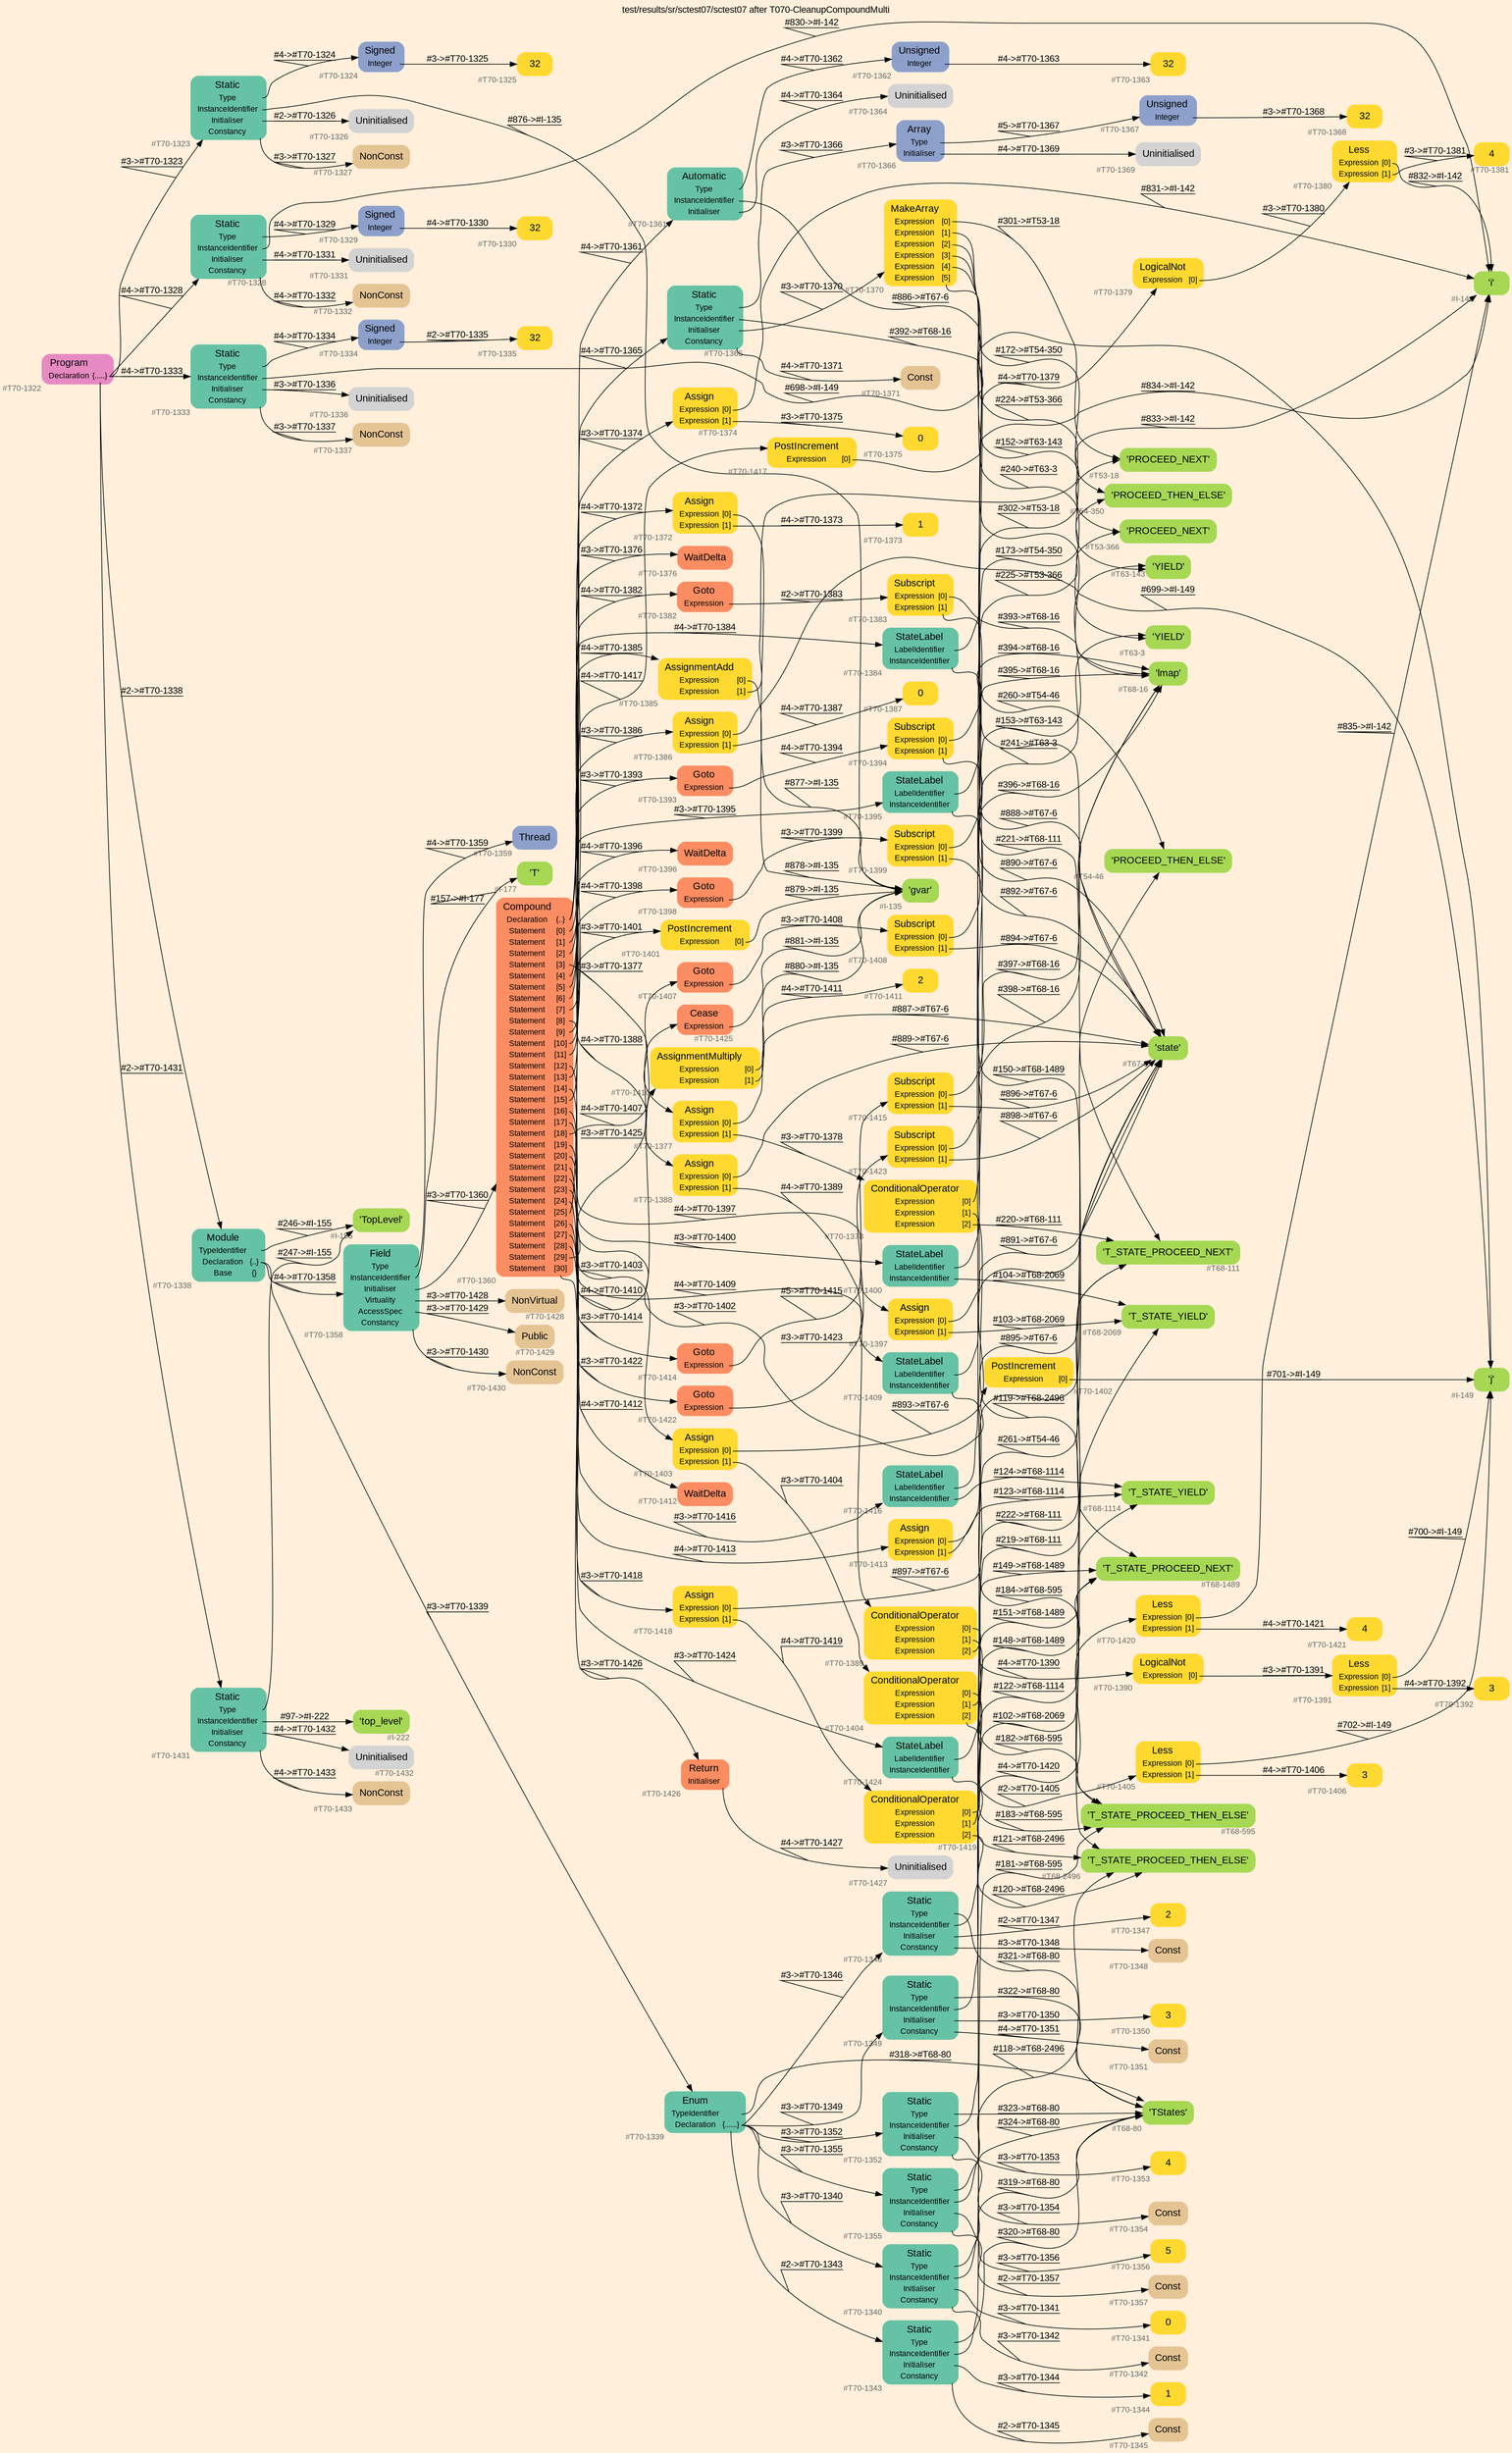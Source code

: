 digraph "test/results/sr/sctest07/sctest07 after T070-CleanupCompoundMulti" {
label = "test/results/sr/sctest07/sctest07 after T070-CleanupCompoundMulti"
labelloc = t
graph [
    rankdir = "LR"
    ranksep = 0.3
    bgcolor = antiquewhite1
    color = black
    fontcolor = black
    fontname = "Arial"
];
node [
    fontname = "Arial"
];
edge [
    fontname = "Arial"
];

// -------------------- node figure --------------------
// -------- block #T70-1322 ----------
"#T70-1322" [
    fillcolor = "/set28/4"
    xlabel = "#T70-1322"
    fontsize = "12"
    fontcolor = grey40
    shape = "plaintext"
    label = <<TABLE BORDER="0" CELLBORDER="0" CELLSPACING="0">
     <TR><TD><FONT COLOR="black" POINT-SIZE="15">Program</FONT></TD></TR>
     <TR><TD><FONT COLOR="black" POINT-SIZE="12">Declaration</FONT></TD><TD PORT="port0"><FONT COLOR="black" POINT-SIZE="12">{.....}</FONT></TD></TR>
    </TABLE>>
    style = "rounded,filled"
];

// -------- block #T70-1323 ----------
"#T70-1323" [
    fillcolor = "/set28/1"
    xlabel = "#T70-1323"
    fontsize = "12"
    fontcolor = grey40
    shape = "plaintext"
    label = <<TABLE BORDER="0" CELLBORDER="0" CELLSPACING="0">
     <TR><TD><FONT COLOR="black" POINT-SIZE="15">Static</FONT></TD></TR>
     <TR><TD><FONT COLOR="black" POINT-SIZE="12">Type</FONT></TD><TD PORT="port0"></TD></TR>
     <TR><TD><FONT COLOR="black" POINT-SIZE="12">InstanceIdentifier</FONT></TD><TD PORT="port1"></TD></TR>
     <TR><TD><FONT COLOR="black" POINT-SIZE="12">Initialiser</FONT></TD><TD PORT="port2"></TD></TR>
     <TR><TD><FONT COLOR="black" POINT-SIZE="12">Constancy</FONT></TD><TD PORT="port3"></TD></TR>
    </TABLE>>
    style = "rounded,filled"
];

// -------- block #T70-1324 ----------
"#T70-1324" [
    fillcolor = "/set28/3"
    xlabel = "#T70-1324"
    fontsize = "12"
    fontcolor = grey40
    shape = "plaintext"
    label = <<TABLE BORDER="0" CELLBORDER="0" CELLSPACING="0">
     <TR><TD><FONT COLOR="black" POINT-SIZE="15">Signed</FONT></TD></TR>
     <TR><TD><FONT COLOR="black" POINT-SIZE="12">Integer</FONT></TD><TD PORT="port0"></TD></TR>
    </TABLE>>
    style = "rounded,filled"
];

// -------- block #T70-1325 ----------
"#T70-1325" [
    fillcolor = "/set28/6"
    xlabel = "#T70-1325"
    fontsize = "12"
    fontcolor = grey40
    shape = "plaintext"
    label = <<TABLE BORDER="0" CELLBORDER="0" CELLSPACING="0">
     <TR><TD><FONT COLOR="black" POINT-SIZE="15">32</FONT></TD></TR>
    </TABLE>>
    style = "rounded,filled"
];

// -------- block #I-135 ----------
"#I-135" [
    fillcolor = "/set28/5"
    xlabel = "#I-135"
    fontsize = "12"
    fontcolor = grey40
    shape = "plaintext"
    label = <<TABLE BORDER="0" CELLBORDER="0" CELLSPACING="0">
     <TR><TD><FONT COLOR="black" POINT-SIZE="15">'gvar'</FONT></TD></TR>
    </TABLE>>
    style = "rounded,filled"
];

// -------- block #T70-1326 ----------
"#T70-1326" [
    xlabel = "#T70-1326"
    fontsize = "12"
    fontcolor = grey40
    shape = "plaintext"
    label = <<TABLE BORDER="0" CELLBORDER="0" CELLSPACING="0">
     <TR><TD><FONT COLOR="black" POINT-SIZE="15">Uninitialised</FONT></TD></TR>
    </TABLE>>
    style = "rounded,filled"
];

// -------- block #T70-1327 ----------
"#T70-1327" [
    fillcolor = "/set28/7"
    xlabel = "#T70-1327"
    fontsize = "12"
    fontcolor = grey40
    shape = "plaintext"
    label = <<TABLE BORDER="0" CELLBORDER="0" CELLSPACING="0">
     <TR><TD><FONT COLOR="black" POINT-SIZE="15">NonConst</FONT></TD></TR>
    </TABLE>>
    style = "rounded,filled"
];

// -------- block #T70-1328 ----------
"#T70-1328" [
    fillcolor = "/set28/1"
    xlabel = "#T70-1328"
    fontsize = "12"
    fontcolor = grey40
    shape = "plaintext"
    label = <<TABLE BORDER="0" CELLBORDER="0" CELLSPACING="0">
     <TR><TD><FONT COLOR="black" POINT-SIZE="15">Static</FONT></TD></TR>
     <TR><TD><FONT COLOR="black" POINT-SIZE="12">Type</FONT></TD><TD PORT="port0"></TD></TR>
     <TR><TD><FONT COLOR="black" POINT-SIZE="12">InstanceIdentifier</FONT></TD><TD PORT="port1"></TD></TR>
     <TR><TD><FONT COLOR="black" POINT-SIZE="12">Initialiser</FONT></TD><TD PORT="port2"></TD></TR>
     <TR><TD><FONT COLOR="black" POINT-SIZE="12">Constancy</FONT></TD><TD PORT="port3"></TD></TR>
    </TABLE>>
    style = "rounded,filled"
];

// -------- block #T70-1329 ----------
"#T70-1329" [
    fillcolor = "/set28/3"
    xlabel = "#T70-1329"
    fontsize = "12"
    fontcolor = grey40
    shape = "plaintext"
    label = <<TABLE BORDER="0" CELLBORDER="0" CELLSPACING="0">
     <TR><TD><FONT COLOR="black" POINT-SIZE="15">Signed</FONT></TD></TR>
     <TR><TD><FONT COLOR="black" POINT-SIZE="12">Integer</FONT></TD><TD PORT="port0"></TD></TR>
    </TABLE>>
    style = "rounded,filled"
];

// -------- block #T70-1330 ----------
"#T70-1330" [
    fillcolor = "/set28/6"
    xlabel = "#T70-1330"
    fontsize = "12"
    fontcolor = grey40
    shape = "plaintext"
    label = <<TABLE BORDER="0" CELLBORDER="0" CELLSPACING="0">
     <TR><TD><FONT COLOR="black" POINT-SIZE="15">32</FONT></TD></TR>
    </TABLE>>
    style = "rounded,filled"
];

// -------- block #I-142 ----------
"#I-142" [
    fillcolor = "/set28/5"
    xlabel = "#I-142"
    fontsize = "12"
    fontcolor = grey40
    shape = "plaintext"
    label = <<TABLE BORDER="0" CELLBORDER="0" CELLSPACING="0">
     <TR><TD><FONT COLOR="black" POINT-SIZE="15">'i'</FONT></TD></TR>
    </TABLE>>
    style = "rounded,filled"
];

// -------- block #T70-1331 ----------
"#T70-1331" [
    xlabel = "#T70-1331"
    fontsize = "12"
    fontcolor = grey40
    shape = "plaintext"
    label = <<TABLE BORDER="0" CELLBORDER="0" CELLSPACING="0">
     <TR><TD><FONT COLOR="black" POINT-SIZE="15">Uninitialised</FONT></TD></TR>
    </TABLE>>
    style = "rounded,filled"
];

// -------- block #T70-1332 ----------
"#T70-1332" [
    fillcolor = "/set28/7"
    xlabel = "#T70-1332"
    fontsize = "12"
    fontcolor = grey40
    shape = "plaintext"
    label = <<TABLE BORDER="0" CELLBORDER="0" CELLSPACING="0">
     <TR><TD><FONT COLOR="black" POINT-SIZE="15">NonConst</FONT></TD></TR>
    </TABLE>>
    style = "rounded,filled"
];

// -------- block #T70-1333 ----------
"#T70-1333" [
    fillcolor = "/set28/1"
    xlabel = "#T70-1333"
    fontsize = "12"
    fontcolor = grey40
    shape = "plaintext"
    label = <<TABLE BORDER="0" CELLBORDER="0" CELLSPACING="0">
     <TR><TD><FONT COLOR="black" POINT-SIZE="15">Static</FONT></TD></TR>
     <TR><TD><FONT COLOR="black" POINT-SIZE="12">Type</FONT></TD><TD PORT="port0"></TD></TR>
     <TR><TD><FONT COLOR="black" POINT-SIZE="12">InstanceIdentifier</FONT></TD><TD PORT="port1"></TD></TR>
     <TR><TD><FONT COLOR="black" POINT-SIZE="12">Initialiser</FONT></TD><TD PORT="port2"></TD></TR>
     <TR><TD><FONT COLOR="black" POINT-SIZE="12">Constancy</FONT></TD><TD PORT="port3"></TD></TR>
    </TABLE>>
    style = "rounded,filled"
];

// -------- block #T70-1334 ----------
"#T70-1334" [
    fillcolor = "/set28/3"
    xlabel = "#T70-1334"
    fontsize = "12"
    fontcolor = grey40
    shape = "plaintext"
    label = <<TABLE BORDER="0" CELLBORDER="0" CELLSPACING="0">
     <TR><TD><FONT COLOR="black" POINT-SIZE="15">Signed</FONT></TD></TR>
     <TR><TD><FONT COLOR="black" POINT-SIZE="12">Integer</FONT></TD><TD PORT="port0"></TD></TR>
    </TABLE>>
    style = "rounded,filled"
];

// -------- block #T70-1335 ----------
"#T70-1335" [
    fillcolor = "/set28/6"
    xlabel = "#T70-1335"
    fontsize = "12"
    fontcolor = grey40
    shape = "plaintext"
    label = <<TABLE BORDER="0" CELLBORDER="0" CELLSPACING="0">
     <TR><TD><FONT COLOR="black" POINT-SIZE="15">32</FONT></TD></TR>
    </TABLE>>
    style = "rounded,filled"
];

// -------- block #I-149 ----------
"#I-149" [
    fillcolor = "/set28/5"
    xlabel = "#I-149"
    fontsize = "12"
    fontcolor = grey40
    shape = "plaintext"
    label = <<TABLE BORDER="0" CELLBORDER="0" CELLSPACING="0">
     <TR><TD><FONT COLOR="black" POINT-SIZE="15">'j'</FONT></TD></TR>
    </TABLE>>
    style = "rounded,filled"
];

// -------- block #T70-1336 ----------
"#T70-1336" [
    xlabel = "#T70-1336"
    fontsize = "12"
    fontcolor = grey40
    shape = "plaintext"
    label = <<TABLE BORDER="0" CELLBORDER="0" CELLSPACING="0">
     <TR><TD><FONT COLOR="black" POINT-SIZE="15">Uninitialised</FONT></TD></TR>
    </TABLE>>
    style = "rounded,filled"
];

// -------- block #T70-1337 ----------
"#T70-1337" [
    fillcolor = "/set28/7"
    xlabel = "#T70-1337"
    fontsize = "12"
    fontcolor = grey40
    shape = "plaintext"
    label = <<TABLE BORDER="0" CELLBORDER="0" CELLSPACING="0">
     <TR><TD><FONT COLOR="black" POINT-SIZE="15">NonConst</FONT></TD></TR>
    </TABLE>>
    style = "rounded,filled"
];

// -------- block #T70-1338 ----------
"#T70-1338" [
    fillcolor = "/set28/1"
    xlabel = "#T70-1338"
    fontsize = "12"
    fontcolor = grey40
    shape = "plaintext"
    label = <<TABLE BORDER="0" CELLBORDER="0" CELLSPACING="0">
     <TR><TD><FONT COLOR="black" POINT-SIZE="15">Module</FONT></TD></TR>
     <TR><TD><FONT COLOR="black" POINT-SIZE="12">TypeIdentifier</FONT></TD><TD PORT="port0"></TD></TR>
     <TR><TD><FONT COLOR="black" POINT-SIZE="12">Declaration</FONT></TD><TD PORT="port1"><FONT COLOR="black" POINT-SIZE="12">{..}</FONT></TD></TR>
     <TR><TD><FONT COLOR="black" POINT-SIZE="12">Base</FONT></TD><TD PORT="port2"><FONT COLOR="black" POINT-SIZE="12">{}</FONT></TD></TR>
    </TABLE>>
    style = "rounded,filled"
];

// -------- block #I-155 ----------
"#I-155" [
    fillcolor = "/set28/5"
    xlabel = "#I-155"
    fontsize = "12"
    fontcolor = grey40
    shape = "plaintext"
    label = <<TABLE BORDER="0" CELLBORDER="0" CELLSPACING="0">
     <TR><TD><FONT COLOR="black" POINT-SIZE="15">'TopLevel'</FONT></TD></TR>
    </TABLE>>
    style = "rounded,filled"
];

// -------- block #T70-1339 ----------
"#T70-1339" [
    fillcolor = "/set28/1"
    xlabel = "#T70-1339"
    fontsize = "12"
    fontcolor = grey40
    shape = "plaintext"
    label = <<TABLE BORDER="0" CELLBORDER="0" CELLSPACING="0">
     <TR><TD><FONT COLOR="black" POINT-SIZE="15">Enum</FONT></TD></TR>
     <TR><TD><FONT COLOR="black" POINT-SIZE="12">TypeIdentifier</FONT></TD><TD PORT="port0"></TD></TR>
     <TR><TD><FONT COLOR="black" POINT-SIZE="12">Declaration</FONT></TD><TD PORT="port1"><FONT COLOR="black" POINT-SIZE="12">{......}</FONT></TD></TR>
    </TABLE>>
    style = "rounded,filled"
];

// -------- block #T68-80 ----------
"#T68-80" [
    fillcolor = "/set28/5"
    xlabel = "#T68-80"
    fontsize = "12"
    fontcolor = grey40
    shape = "plaintext"
    label = <<TABLE BORDER="0" CELLBORDER="0" CELLSPACING="0">
     <TR><TD><FONT COLOR="black" POINT-SIZE="15">'TStates'</FONT></TD></TR>
    </TABLE>>
    style = "rounded,filled"
];

// -------- block #T70-1340 ----------
"#T70-1340" [
    fillcolor = "/set28/1"
    xlabel = "#T70-1340"
    fontsize = "12"
    fontcolor = grey40
    shape = "plaintext"
    label = <<TABLE BORDER="0" CELLBORDER="0" CELLSPACING="0">
     <TR><TD><FONT COLOR="black" POINT-SIZE="15">Static</FONT></TD></TR>
     <TR><TD><FONT COLOR="black" POINT-SIZE="12">Type</FONT></TD><TD PORT="port0"></TD></TR>
     <TR><TD><FONT COLOR="black" POINT-SIZE="12">InstanceIdentifier</FONT></TD><TD PORT="port1"></TD></TR>
     <TR><TD><FONT COLOR="black" POINT-SIZE="12">Initialiser</FONT></TD><TD PORT="port2"></TD></TR>
     <TR><TD><FONT COLOR="black" POINT-SIZE="12">Constancy</FONT></TD><TD PORT="port3"></TD></TR>
    </TABLE>>
    style = "rounded,filled"
];

// -------- block #T68-111 ----------
"#T68-111" [
    fillcolor = "/set28/5"
    xlabel = "#T68-111"
    fontsize = "12"
    fontcolor = grey40
    shape = "plaintext"
    label = <<TABLE BORDER="0" CELLBORDER="0" CELLSPACING="0">
     <TR><TD><FONT COLOR="black" POINT-SIZE="15">'T_STATE_PROCEED_NEXT'</FONT></TD></TR>
    </TABLE>>
    style = "rounded,filled"
];

// -------- block #T70-1341 ----------
"#T70-1341" [
    fillcolor = "/set28/6"
    xlabel = "#T70-1341"
    fontsize = "12"
    fontcolor = grey40
    shape = "plaintext"
    label = <<TABLE BORDER="0" CELLBORDER="0" CELLSPACING="0">
     <TR><TD><FONT COLOR="black" POINT-SIZE="15">0</FONT></TD></TR>
    </TABLE>>
    style = "rounded,filled"
];

// -------- block #T70-1342 ----------
"#T70-1342" [
    fillcolor = "/set28/7"
    xlabel = "#T70-1342"
    fontsize = "12"
    fontcolor = grey40
    shape = "plaintext"
    label = <<TABLE BORDER="0" CELLBORDER="0" CELLSPACING="0">
     <TR><TD><FONT COLOR="black" POINT-SIZE="15">Const</FONT></TD></TR>
    </TABLE>>
    style = "rounded,filled"
];

// -------- block #T70-1343 ----------
"#T70-1343" [
    fillcolor = "/set28/1"
    xlabel = "#T70-1343"
    fontsize = "12"
    fontcolor = grey40
    shape = "plaintext"
    label = <<TABLE BORDER="0" CELLBORDER="0" CELLSPACING="0">
     <TR><TD><FONT COLOR="black" POINT-SIZE="15">Static</FONT></TD></TR>
     <TR><TD><FONT COLOR="black" POINT-SIZE="12">Type</FONT></TD><TD PORT="port0"></TD></TR>
     <TR><TD><FONT COLOR="black" POINT-SIZE="12">InstanceIdentifier</FONT></TD><TD PORT="port1"></TD></TR>
     <TR><TD><FONT COLOR="black" POINT-SIZE="12">Initialiser</FONT></TD><TD PORT="port2"></TD></TR>
     <TR><TD><FONT COLOR="black" POINT-SIZE="12">Constancy</FONT></TD><TD PORT="port3"></TD></TR>
    </TABLE>>
    style = "rounded,filled"
];

// -------- block #T68-595 ----------
"#T68-595" [
    fillcolor = "/set28/5"
    xlabel = "#T68-595"
    fontsize = "12"
    fontcolor = grey40
    shape = "plaintext"
    label = <<TABLE BORDER="0" CELLBORDER="0" CELLSPACING="0">
     <TR><TD><FONT COLOR="black" POINT-SIZE="15">'T_STATE_PROCEED_THEN_ELSE'</FONT></TD></TR>
    </TABLE>>
    style = "rounded,filled"
];

// -------- block #T70-1344 ----------
"#T70-1344" [
    fillcolor = "/set28/6"
    xlabel = "#T70-1344"
    fontsize = "12"
    fontcolor = grey40
    shape = "plaintext"
    label = <<TABLE BORDER="0" CELLBORDER="0" CELLSPACING="0">
     <TR><TD><FONT COLOR="black" POINT-SIZE="15">1</FONT></TD></TR>
    </TABLE>>
    style = "rounded,filled"
];

// -------- block #T70-1345 ----------
"#T70-1345" [
    fillcolor = "/set28/7"
    xlabel = "#T70-1345"
    fontsize = "12"
    fontcolor = grey40
    shape = "plaintext"
    label = <<TABLE BORDER="0" CELLBORDER="0" CELLSPACING="0">
     <TR><TD><FONT COLOR="black" POINT-SIZE="15">Const</FONT></TD></TR>
    </TABLE>>
    style = "rounded,filled"
];

// -------- block #T70-1346 ----------
"#T70-1346" [
    fillcolor = "/set28/1"
    xlabel = "#T70-1346"
    fontsize = "12"
    fontcolor = grey40
    shape = "plaintext"
    label = <<TABLE BORDER="0" CELLBORDER="0" CELLSPACING="0">
     <TR><TD><FONT COLOR="black" POINT-SIZE="15">Static</FONT></TD></TR>
     <TR><TD><FONT COLOR="black" POINT-SIZE="12">Type</FONT></TD><TD PORT="port0"></TD></TR>
     <TR><TD><FONT COLOR="black" POINT-SIZE="12">InstanceIdentifier</FONT></TD><TD PORT="port1"></TD></TR>
     <TR><TD><FONT COLOR="black" POINT-SIZE="12">Initialiser</FONT></TD><TD PORT="port2"></TD></TR>
     <TR><TD><FONT COLOR="black" POINT-SIZE="12">Constancy</FONT></TD><TD PORT="port3"></TD></TR>
    </TABLE>>
    style = "rounded,filled"
];

// -------- block #T68-1114 ----------
"#T68-1114" [
    fillcolor = "/set28/5"
    xlabel = "#T68-1114"
    fontsize = "12"
    fontcolor = grey40
    shape = "plaintext"
    label = <<TABLE BORDER="0" CELLBORDER="0" CELLSPACING="0">
     <TR><TD><FONT COLOR="black" POINT-SIZE="15">'T_STATE_YIELD'</FONT></TD></TR>
    </TABLE>>
    style = "rounded,filled"
];

// -------- block #T70-1347 ----------
"#T70-1347" [
    fillcolor = "/set28/6"
    xlabel = "#T70-1347"
    fontsize = "12"
    fontcolor = grey40
    shape = "plaintext"
    label = <<TABLE BORDER="0" CELLBORDER="0" CELLSPACING="0">
     <TR><TD><FONT COLOR="black" POINT-SIZE="15">2</FONT></TD></TR>
    </TABLE>>
    style = "rounded,filled"
];

// -------- block #T70-1348 ----------
"#T70-1348" [
    fillcolor = "/set28/7"
    xlabel = "#T70-1348"
    fontsize = "12"
    fontcolor = grey40
    shape = "plaintext"
    label = <<TABLE BORDER="0" CELLBORDER="0" CELLSPACING="0">
     <TR><TD><FONT COLOR="black" POINT-SIZE="15">Const</FONT></TD></TR>
    </TABLE>>
    style = "rounded,filled"
];

// -------- block #T70-1349 ----------
"#T70-1349" [
    fillcolor = "/set28/1"
    xlabel = "#T70-1349"
    fontsize = "12"
    fontcolor = grey40
    shape = "plaintext"
    label = <<TABLE BORDER="0" CELLBORDER="0" CELLSPACING="0">
     <TR><TD><FONT COLOR="black" POINT-SIZE="15">Static</FONT></TD></TR>
     <TR><TD><FONT COLOR="black" POINT-SIZE="12">Type</FONT></TD><TD PORT="port0"></TD></TR>
     <TR><TD><FONT COLOR="black" POINT-SIZE="12">InstanceIdentifier</FONT></TD><TD PORT="port1"></TD></TR>
     <TR><TD><FONT COLOR="black" POINT-SIZE="12">Initialiser</FONT></TD><TD PORT="port2"></TD></TR>
     <TR><TD><FONT COLOR="black" POINT-SIZE="12">Constancy</FONT></TD><TD PORT="port3"></TD></TR>
    </TABLE>>
    style = "rounded,filled"
];

// -------- block #T68-1489 ----------
"#T68-1489" [
    fillcolor = "/set28/5"
    xlabel = "#T68-1489"
    fontsize = "12"
    fontcolor = grey40
    shape = "plaintext"
    label = <<TABLE BORDER="0" CELLBORDER="0" CELLSPACING="0">
     <TR><TD><FONT COLOR="black" POINT-SIZE="15">'T_STATE_PROCEED_NEXT'</FONT></TD></TR>
    </TABLE>>
    style = "rounded,filled"
];

// -------- block #T70-1350 ----------
"#T70-1350" [
    fillcolor = "/set28/6"
    xlabel = "#T70-1350"
    fontsize = "12"
    fontcolor = grey40
    shape = "plaintext"
    label = <<TABLE BORDER="0" CELLBORDER="0" CELLSPACING="0">
     <TR><TD><FONT COLOR="black" POINT-SIZE="15">3</FONT></TD></TR>
    </TABLE>>
    style = "rounded,filled"
];

// -------- block #T70-1351 ----------
"#T70-1351" [
    fillcolor = "/set28/7"
    xlabel = "#T70-1351"
    fontsize = "12"
    fontcolor = grey40
    shape = "plaintext"
    label = <<TABLE BORDER="0" CELLBORDER="0" CELLSPACING="0">
     <TR><TD><FONT COLOR="black" POINT-SIZE="15">Const</FONT></TD></TR>
    </TABLE>>
    style = "rounded,filled"
];

// -------- block #T70-1352 ----------
"#T70-1352" [
    fillcolor = "/set28/1"
    xlabel = "#T70-1352"
    fontsize = "12"
    fontcolor = grey40
    shape = "plaintext"
    label = <<TABLE BORDER="0" CELLBORDER="0" CELLSPACING="0">
     <TR><TD><FONT COLOR="black" POINT-SIZE="15">Static</FONT></TD></TR>
     <TR><TD><FONT COLOR="black" POINT-SIZE="12">Type</FONT></TD><TD PORT="port0"></TD></TR>
     <TR><TD><FONT COLOR="black" POINT-SIZE="12">InstanceIdentifier</FONT></TD><TD PORT="port1"></TD></TR>
     <TR><TD><FONT COLOR="black" POINT-SIZE="12">Initialiser</FONT></TD><TD PORT="port2"></TD></TR>
     <TR><TD><FONT COLOR="black" POINT-SIZE="12">Constancy</FONT></TD><TD PORT="port3"></TD></TR>
    </TABLE>>
    style = "rounded,filled"
];

// -------- block #T68-2069 ----------
"#T68-2069" [
    fillcolor = "/set28/5"
    xlabel = "#T68-2069"
    fontsize = "12"
    fontcolor = grey40
    shape = "plaintext"
    label = <<TABLE BORDER="0" CELLBORDER="0" CELLSPACING="0">
     <TR><TD><FONT COLOR="black" POINT-SIZE="15">'T_STATE_YIELD'</FONT></TD></TR>
    </TABLE>>
    style = "rounded,filled"
];

// -------- block #T70-1353 ----------
"#T70-1353" [
    fillcolor = "/set28/6"
    xlabel = "#T70-1353"
    fontsize = "12"
    fontcolor = grey40
    shape = "plaintext"
    label = <<TABLE BORDER="0" CELLBORDER="0" CELLSPACING="0">
     <TR><TD><FONT COLOR="black" POINT-SIZE="15">4</FONT></TD></TR>
    </TABLE>>
    style = "rounded,filled"
];

// -------- block #T70-1354 ----------
"#T70-1354" [
    fillcolor = "/set28/7"
    xlabel = "#T70-1354"
    fontsize = "12"
    fontcolor = grey40
    shape = "plaintext"
    label = <<TABLE BORDER="0" CELLBORDER="0" CELLSPACING="0">
     <TR><TD><FONT COLOR="black" POINT-SIZE="15">Const</FONT></TD></TR>
    </TABLE>>
    style = "rounded,filled"
];

// -------- block #T70-1355 ----------
"#T70-1355" [
    fillcolor = "/set28/1"
    xlabel = "#T70-1355"
    fontsize = "12"
    fontcolor = grey40
    shape = "plaintext"
    label = <<TABLE BORDER="0" CELLBORDER="0" CELLSPACING="0">
     <TR><TD><FONT COLOR="black" POINT-SIZE="15">Static</FONT></TD></TR>
     <TR><TD><FONT COLOR="black" POINT-SIZE="12">Type</FONT></TD><TD PORT="port0"></TD></TR>
     <TR><TD><FONT COLOR="black" POINT-SIZE="12">InstanceIdentifier</FONT></TD><TD PORT="port1"></TD></TR>
     <TR><TD><FONT COLOR="black" POINT-SIZE="12">Initialiser</FONT></TD><TD PORT="port2"></TD></TR>
     <TR><TD><FONT COLOR="black" POINT-SIZE="12">Constancy</FONT></TD><TD PORT="port3"></TD></TR>
    </TABLE>>
    style = "rounded,filled"
];

// -------- block #T68-2496 ----------
"#T68-2496" [
    fillcolor = "/set28/5"
    xlabel = "#T68-2496"
    fontsize = "12"
    fontcolor = grey40
    shape = "plaintext"
    label = <<TABLE BORDER="0" CELLBORDER="0" CELLSPACING="0">
     <TR><TD><FONT COLOR="black" POINT-SIZE="15">'T_STATE_PROCEED_THEN_ELSE'</FONT></TD></TR>
    </TABLE>>
    style = "rounded,filled"
];

// -------- block #T70-1356 ----------
"#T70-1356" [
    fillcolor = "/set28/6"
    xlabel = "#T70-1356"
    fontsize = "12"
    fontcolor = grey40
    shape = "plaintext"
    label = <<TABLE BORDER="0" CELLBORDER="0" CELLSPACING="0">
     <TR><TD><FONT COLOR="black" POINT-SIZE="15">5</FONT></TD></TR>
    </TABLE>>
    style = "rounded,filled"
];

// -------- block #T70-1357 ----------
"#T70-1357" [
    fillcolor = "/set28/7"
    xlabel = "#T70-1357"
    fontsize = "12"
    fontcolor = grey40
    shape = "plaintext"
    label = <<TABLE BORDER="0" CELLBORDER="0" CELLSPACING="0">
     <TR><TD><FONT COLOR="black" POINT-SIZE="15">Const</FONT></TD></TR>
    </TABLE>>
    style = "rounded,filled"
];

// -------- block #T70-1358 ----------
"#T70-1358" [
    fillcolor = "/set28/1"
    xlabel = "#T70-1358"
    fontsize = "12"
    fontcolor = grey40
    shape = "plaintext"
    label = <<TABLE BORDER="0" CELLBORDER="0" CELLSPACING="0">
     <TR><TD><FONT COLOR="black" POINT-SIZE="15">Field</FONT></TD></TR>
     <TR><TD><FONT COLOR="black" POINT-SIZE="12">Type</FONT></TD><TD PORT="port0"></TD></TR>
     <TR><TD><FONT COLOR="black" POINT-SIZE="12">InstanceIdentifier</FONT></TD><TD PORT="port1"></TD></TR>
     <TR><TD><FONT COLOR="black" POINT-SIZE="12">Initialiser</FONT></TD><TD PORT="port2"></TD></TR>
     <TR><TD><FONT COLOR="black" POINT-SIZE="12">Virtuality</FONT></TD><TD PORT="port3"></TD></TR>
     <TR><TD><FONT COLOR="black" POINT-SIZE="12">AccessSpec</FONT></TD><TD PORT="port4"></TD></TR>
     <TR><TD><FONT COLOR="black" POINT-SIZE="12">Constancy</FONT></TD><TD PORT="port5"></TD></TR>
    </TABLE>>
    style = "rounded,filled"
];

// -------- block #T70-1359 ----------
"#T70-1359" [
    fillcolor = "/set28/3"
    xlabel = "#T70-1359"
    fontsize = "12"
    fontcolor = grey40
    shape = "plaintext"
    label = <<TABLE BORDER="0" CELLBORDER="0" CELLSPACING="0">
     <TR><TD><FONT COLOR="black" POINT-SIZE="15">Thread</FONT></TD></TR>
    </TABLE>>
    style = "rounded,filled"
];

// -------- block #I-177 ----------
"#I-177" [
    fillcolor = "/set28/5"
    xlabel = "#I-177"
    fontsize = "12"
    fontcolor = grey40
    shape = "plaintext"
    label = <<TABLE BORDER="0" CELLBORDER="0" CELLSPACING="0">
     <TR><TD><FONT COLOR="black" POINT-SIZE="15">'T'</FONT></TD></TR>
    </TABLE>>
    style = "rounded,filled"
];

// -------- block #T70-1360 ----------
"#T70-1360" [
    fillcolor = "/set28/2"
    xlabel = "#T70-1360"
    fontsize = "12"
    fontcolor = grey40
    shape = "plaintext"
    label = <<TABLE BORDER="0" CELLBORDER="0" CELLSPACING="0">
     <TR><TD><FONT COLOR="black" POINT-SIZE="15">Compound</FONT></TD></TR>
     <TR><TD><FONT COLOR="black" POINT-SIZE="12">Declaration</FONT></TD><TD PORT="port0"><FONT COLOR="black" POINT-SIZE="12">{..}</FONT></TD></TR>
     <TR><TD><FONT COLOR="black" POINT-SIZE="12">Statement</FONT></TD><TD PORT="port1"><FONT COLOR="black" POINT-SIZE="12">[0]</FONT></TD></TR>
     <TR><TD><FONT COLOR="black" POINT-SIZE="12">Statement</FONT></TD><TD PORT="port2"><FONT COLOR="black" POINT-SIZE="12">[1]</FONT></TD></TR>
     <TR><TD><FONT COLOR="black" POINT-SIZE="12">Statement</FONT></TD><TD PORT="port3"><FONT COLOR="black" POINT-SIZE="12">[2]</FONT></TD></TR>
     <TR><TD><FONT COLOR="black" POINT-SIZE="12">Statement</FONT></TD><TD PORT="port4"><FONT COLOR="black" POINT-SIZE="12">[3]</FONT></TD></TR>
     <TR><TD><FONT COLOR="black" POINT-SIZE="12">Statement</FONT></TD><TD PORT="port5"><FONT COLOR="black" POINT-SIZE="12">[4]</FONT></TD></TR>
     <TR><TD><FONT COLOR="black" POINT-SIZE="12">Statement</FONT></TD><TD PORT="port6"><FONT COLOR="black" POINT-SIZE="12">[5]</FONT></TD></TR>
     <TR><TD><FONT COLOR="black" POINT-SIZE="12">Statement</FONT></TD><TD PORT="port7"><FONT COLOR="black" POINT-SIZE="12">[6]</FONT></TD></TR>
     <TR><TD><FONT COLOR="black" POINT-SIZE="12">Statement</FONT></TD><TD PORT="port8"><FONT COLOR="black" POINT-SIZE="12">[7]</FONT></TD></TR>
     <TR><TD><FONT COLOR="black" POINT-SIZE="12">Statement</FONT></TD><TD PORT="port9"><FONT COLOR="black" POINT-SIZE="12">[8]</FONT></TD></TR>
     <TR><TD><FONT COLOR="black" POINT-SIZE="12">Statement</FONT></TD><TD PORT="port10"><FONT COLOR="black" POINT-SIZE="12">[9]</FONT></TD></TR>
     <TR><TD><FONT COLOR="black" POINT-SIZE="12">Statement</FONT></TD><TD PORT="port11"><FONT COLOR="black" POINT-SIZE="12">[10]</FONT></TD></TR>
     <TR><TD><FONT COLOR="black" POINT-SIZE="12">Statement</FONT></TD><TD PORT="port12"><FONT COLOR="black" POINT-SIZE="12">[11]</FONT></TD></TR>
     <TR><TD><FONT COLOR="black" POINT-SIZE="12">Statement</FONT></TD><TD PORT="port13"><FONT COLOR="black" POINT-SIZE="12">[12]</FONT></TD></TR>
     <TR><TD><FONT COLOR="black" POINT-SIZE="12">Statement</FONT></TD><TD PORT="port14"><FONT COLOR="black" POINT-SIZE="12">[13]</FONT></TD></TR>
     <TR><TD><FONT COLOR="black" POINT-SIZE="12">Statement</FONT></TD><TD PORT="port15"><FONT COLOR="black" POINT-SIZE="12">[14]</FONT></TD></TR>
     <TR><TD><FONT COLOR="black" POINT-SIZE="12">Statement</FONT></TD><TD PORT="port16"><FONT COLOR="black" POINT-SIZE="12">[15]</FONT></TD></TR>
     <TR><TD><FONT COLOR="black" POINT-SIZE="12">Statement</FONT></TD><TD PORT="port17"><FONT COLOR="black" POINT-SIZE="12">[16]</FONT></TD></TR>
     <TR><TD><FONT COLOR="black" POINT-SIZE="12">Statement</FONT></TD><TD PORT="port18"><FONT COLOR="black" POINT-SIZE="12">[17]</FONT></TD></TR>
     <TR><TD><FONT COLOR="black" POINT-SIZE="12">Statement</FONT></TD><TD PORT="port19"><FONT COLOR="black" POINT-SIZE="12">[18]</FONT></TD></TR>
     <TR><TD><FONT COLOR="black" POINT-SIZE="12">Statement</FONT></TD><TD PORT="port20"><FONT COLOR="black" POINT-SIZE="12">[19]</FONT></TD></TR>
     <TR><TD><FONT COLOR="black" POINT-SIZE="12">Statement</FONT></TD><TD PORT="port21"><FONT COLOR="black" POINT-SIZE="12">[20]</FONT></TD></TR>
     <TR><TD><FONT COLOR="black" POINT-SIZE="12">Statement</FONT></TD><TD PORT="port22"><FONT COLOR="black" POINT-SIZE="12">[21]</FONT></TD></TR>
     <TR><TD><FONT COLOR="black" POINT-SIZE="12">Statement</FONT></TD><TD PORT="port23"><FONT COLOR="black" POINT-SIZE="12">[22]</FONT></TD></TR>
     <TR><TD><FONT COLOR="black" POINT-SIZE="12">Statement</FONT></TD><TD PORT="port24"><FONT COLOR="black" POINT-SIZE="12">[23]</FONT></TD></TR>
     <TR><TD><FONT COLOR="black" POINT-SIZE="12">Statement</FONT></TD><TD PORT="port25"><FONT COLOR="black" POINT-SIZE="12">[24]</FONT></TD></TR>
     <TR><TD><FONT COLOR="black" POINT-SIZE="12">Statement</FONT></TD><TD PORT="port26"><FONT COLOR="black" POINT-SIZE="12">[25]</FONT></TD></TR>
     <TR><TD><FONT COLOR="black" POINT-SIZE="12">Statement</FONT></TD><TD PORT="port27"><FONT COLOR="black" POINT-SIZE="12">[26]</FONT></TD></TR>
     <TR><TD><FONT COLOR="black" POINT-SIZE="12">Statement</FONT></TD><TD PORT="port28"><FONT COLOR="black" POINT-SIZE="12">[27]</FONT></TD></TR>
     <TR><TD><FONT COLOR="black" POINT-SIZE="12">Statement</FONT></TD><TD PORT="port29"><FONT COLOR="black" POINT-SIZE="12">[28]</FONT></TD></TR>
     <TR><TD><FONT COLOR="black" POINT-SIZE="12">Statement</FONT></TD><TD PORT="port30"><FONT COLOR="black" POINT-SIZE="12">[29]</FONT></TD></TR>
     <TR><TD><FONT COLOR="black" POINT-SIZE="12">Statement</FONT></TD><TD PORT="port31"><FONT COLOR="black" POINT-SIZE="12">[30]</FONT></TD></TR>
    </TABLE>>
    style = "rounded,filled"
];

// -------- block #T70-1361 ----------
"#T70-1361" [
    fillcolor = "/set28/1"
    xlabel = "#T70-1361"
    fontsize = "12"
    fontcolor = grey40
    shape = "plaintext"
    label = <<TABLE BORDER="0" CELLBORDER="0" CELLSPACING="0">
     <TR><TD><FONT COLOR="black" POINT-SIZE="15">Automatic</FONT></TD></TR>
     <TR><TD><FONT COLOR="black" POINT-SIZE="12">Type</FONT></TD><TD PORT="port0"></TD></TR>
     <TR><TD><FONT COLOR="black" POINT-SIZE="12">InstanceIdentifier</FONT></TD><TD PORT="port1"></TD></TR>
     <TR><TD><FONT COLOR="black" POINT-SIZE="12">Initialiser</FONT></TD><TD PORT="port2"></TD></TR>
    </TABLE>>
    style = "rounded,filled"
];

// -------- block #T70-1362 ----------
"#T70-1362" [
    fillcolor = "/set28/3"
    xlabel = "#T70-1362"
    fontsize = "12"
    fontcolor = grey40
    shape = "plaintext"
    label = <<TABLE BORDER="0" CELLBORDER="0" CELLSPACING="0">
     <TR><TD><FONT COLOR="black" POINT-SIZE="15">Unsigned</FONT></TD></TR>
     <TR><TD><FONT COLOR="black" POINT-SIZE="12">Integer</FONT></TD><TD PORT="port0"></TD></TR>
    </TABLE>>
    style = "rounded,filled"
];

// -------- block #T70-1363 ----------
"#T70-1363" [
    fillcolor = "/set28/6"
    xlabel = "#T70-1363"
    fontsize = "12"
    fontcolor = grey40
    shape = "plaintext"
    label = <<TABLE BORDER="0" CELLBORDER="0" CELLSPACING="0">
     <TR><TD><FONT COLOR="black" POINT-SIZE="15">32</FONT></TD></TR>
    </TABLE>>
    style = "rounded,filled"
];

// -------- block #T67-6 ----------
"#T67-6" [
    fillcolor = "/set28/5"
    xlabel = "#T67-6"
    fontsize = "12"
    fontcolor = grey40
    shape = "plaintext"
    label = <<TABLE BORDER="0" CELLBORDER="0" CELLSPACING="0">
     <TR><TD><FONT COLOR="black" POINT-SIZE="15">'state'</FONT></TD></TR>
    </TABLE>>
    style = "rounded,filled"
];

// -------- block #T70-1364 ----------
"#T70-1364" [
    xlabel = "#T70-1364"
    fontsize = "12"
    fontcolor = grey40
    shape = "plaintext"
    label = <<TABLE BORDER="0" CELLBORDER="0" CELLSPACING="0">
     <TR><TD><FONT COLOR="black" POINT-SIZE="15">Uninitialised</FONT></TD></TR>
    </TABLE>>
    style = "rounded,filled"
];

// -------- block #T70-1365 ----------
"#T70-1365" [
    fillcolor = "/set28/1"
    xlabel = "#T70-1365"
    fontsize = "12"
    fontcolor = grey40
    shape = "plaintext"
    label = <<TABLE BORDER="0" CELLBORDER="0" CELLSPACING="0">
     <TR><TD><FONT COLOR="black" POINT-SIZE="15">Static</FONT></TD></TR>
     <TR><TD><FONT COLOR="black" POINT-SIZE="12">Type</FONT></TD><TD PORT="port0"></TD></TR>
     <TR><TD><FONT COLOR="black" POINT-SIZE="12">InstanceIdentifier</FONT></TD><TD PORT="port1"></TD></TR>
     <TR><TD><FONT COLOR="black" POINT-SIZE="12">Initialiser</FONT></TD><TD PORT="port2"></TD></TR>
     <TR><TD><FONT COLOR="black" POINT-SIZE="12">Constancy</FONT></TD><TD PORT="port3"></TD></TR>
    </TABLE>>
    style = "rounded,filled"
];

// -------- block #T70-1366 ----------
"#T70-1366" [
    fillcolor = "/set28/3"
    xlabel = "#T70-1366"
    fontsize = "12"
    fontcolor = grey40
    shape = "plaintext"
    label = <<TABLE BORDER="0" CELLBORDER="0" CELLSPACING="0">
     <TR><TD><FONT COLOR="black" POINT-SIZE="15">Array</FONT></TD></TR>
     <TR><TD><FONT COLOR="black" POINT-SIZE="12">Type</FONT></TD><TD PORT="port0"></TD></TR>
     <TR><TD><FONT COLOR="black" POINT-SIZE="12">Initialiser</FONT></TD><TD PORT="port1"></TD></TR>
    </TABLE>>
    style = "rounded,filled"
];

// -------- block #T70-1367 ----------
"#T70-1367" [
    fillcolor = "/set28/3"
    xlabel = "#T70-1367"
    fontsize = "12"
    fontcolor = grey40
    shape = "plaintext"
    label = <<TABLE BORDER="0" CELLBORDER="0" CELLSPACING="0">
     <TR><TD><FONT COLOR="black" POINT-SIZE="15">Unsigned</FONT></TD></TR>
     <TR><TD><FONT COLOR="black" POINT-SIZE="12">Integer</FONT></TD><TD PORT="port0"></TD></TR>
    </TABLE>>
    style = "rounded,filled"
];

// -------- block #T70-1368 ----------
"#T70-1368" [
    fillcolor = "/set28/6"
    xlabel = "#T70-1368"
    fontsize = "12"
    fontcolor = grey40
    shape = "plaintext"
    label = <<TABLE BORDER="0" CELLBORDER="0" CELLSPACING="0">
     <TR><TD><FONT COLOR="black" POINT-SIZE="15">32</FONT></TD></TR>
    </TABLE>>
    style = "rounded,filled"
];

// -------- block #T70-1369 ----------
"#T70-1369" [
    xlabel = "#T70-1369"
    fontsize = "12"
    fontcolor = grey40
    shape = "plaintext"
    label = <<TABLE BORDER="0" CELLBORDER="0" CELLSPACING="0">
     <TR><TD><FONT COLOR="black" POINT-SIZE="15">Uninitialised</FONT></TD></TR>
    </TABLE>>
    style = "rounded,filled"
];

// -------- block #T68-16 ----------
"#T68-16" [
    fillcolor = "/set28/5"
    xlabel = "#T68-16"
    fontsize = "12"
    fontcolor = grey40
    shape = "plaintext"
    label = <<TABLE BORDER="0" CELLBORDER="0" CELLSPACING="0">
     <TR><TD><FONT COLOR="black" POINT-SIZE="15">'lmap'</FONT></TD></TR>
    </TABLE>>
    style = "rounded,filled"
];

// -------- block #T70-1370 ----------
"#T70-1370" [
    fillcolor = "/set28/6"
    xlabel = "#T70-1370"
    fontsize = "12"
    fontcolor = grey40
    shape = "plaintext"
    label = <<TABLE BORDER="0" CELLBORDER="0" CELLSPACING="0">
     <TR><TD><FONT COLOR="black" POINT-SIZE="15">MakeArray</FONT></TD></TR>
     <TR><TD><FONT COLOR="black" POINT-SIZE="12">Expression</FONT></TD><TD PORT="port0"><FONT COLOR="black" POINT-SIZE="12">[0]</FONT></TD></TR>
     <TR><TD><FONT COLOR="black" POINT-SIZE="12">Expression</FONT></TD><TD PORT="port1"><FONT COLOR="black" POINT-SIZE="12">[1]</FONT></TD></TR>
     <TR><TD><FONT COLOR="black" POINT-SIZE="12">Expression</FONT></TD><TD PORT="port2"><FONT COLOR="black" POINT-SIZE="12">[2]</FONT></TD></TR>
     <TR><TD><FONT COLOR="black" POINT-SIZE="12">Expression</FONT></TD><TD PORT="port3"><FONT COLOR="black" POINT-SIZE="12">[3]</FONT></TD></TR>
     <TR><TD><FONT COLOR="black" POINT-SIZE="12">Expression</FONT></TD><TD PORT="port4"><FONT COLOR="black" POINT-SIZE="12">[4]</FONT></TD></TR>
     <TR><TD><FONT COLOR="black" POINT-SIZE="12">Expression</FONT></TD><TD PORT="port5"><FONT COLOR="black" POINT-SIZE="12">[5]</FONT></TD></TR>
    </TABLE>>
    style = "rounded,filled"
];

// -------- block #T53-18 ----------
"#T53-18" [
    fillcolor = "/set28/5"
    xlabel = "#T53-18"
    fontsize = "12"
    fontcolor = grey40
    shape = "plaintext"
    label = <<TABLE BORDER="0" CELLBORDER="0" CELLSPACING="0">
     <TR><TD><FONT COLOR="black" POINT-SIZE="15">'PROCEED_NEXT'</FONT></TD></TR>
    </TABLE>>
    style = "rounded,filled"
];

// -------- block #T54-350 ----------
"#T54-350" [
    fillcolor = "/set28/5"
    xlabel = "#T54-350"
    fontsize = "12"
    fontcolor = grey40
    shape = "plaintext"
    label = <<TABLE BORDER="0" CELLBORDER="0" CELLSPACING="0">
     <TR><TD><FONT COLOR="black" POINT-SIZE="15">'PROCEED_THEN_ELSE'</FONT></TD></TR>
    </TABLE>>
    style = "rounded,filled"
];

// -------- block #T63-143 ----------
"#T63-143" [
    fillcolor = "/set28/5"
    xlabel = "#T63-143"
    fontsize = "12"
    fontcolor = grey40
    shape = "plaintext"
    label = <<TABLE BORDER="0" CELLBORDER="0" CELLSPACING="0">
     <TR><TD><FONT COLOR="black" POINT-SIZE="15">'YIELD'</FONT></TD></TR>
    </TABLE>>
    style = "rounded,filled"
];

// -------- block #T53-366 ----------
"#T53-366" [
    fillcolor = "/set28/5"
    xlabel = "#T53-366"
    fontsize = "12"
    fontcolor = grey40
    shape = "plaintext"
    label = <<TABLE BORDER="0" CELLBORDER="0" CELLSPACING="0">
     <TR><TD><FONT COLOR="black" POINT-SIZE="15">'PROCEED_NEXT'</FONT></TD></TR>
    </TABLE>>
    style = "rounded,filled"
];

// -------- block #T63-3 ----------
"#T63-3" [
    fillcolor = "/set28/5"
    xlabel = "#T63-3"
    fontsize = "12"
    fontcolor = grey40
    shape = "plaintext"
    label = <<TABLE BORDER="0" CELLBORDER="0" CELLSPACING="0">
     <TR><TD><FONT COLOR="black" POINT-SIZE="15">'YIELD'</FONT></TD></TR>
    </TABLE>>
    style = "rounded,filled"
];

// -------- block #T54-46 ----------
"#T54-46" [
    fillcolor = "/set28/5"
    xlabel = "#T54-46"
    fontsize = "12"
    fontcolor = grey40
    shape = "plaintext"
    label = <<TABLE BORDER="0" CELLBORDER="0" CELLSPACING="0">
     <TR><TD><FONT COLOR="black" POINT-SIZE="15">'PROCEED_THEN_ELSE'</FONT></TD></TR>
    </TABLE>>
    style = "rounded,filled"
];

// -------- block #T70-1371 ----------
"#T70-1371" [
    fillcolor = "/set28/7"
    xlabel = "#T70-1371"
    fontsize = "12"
    fontcolor = grey40
    shape = "plaintext"
    label = <<TABLE BORDER="0" CELLBORDER="0" CELLSPACING="0">
     <TR><TD><FONT COLOR="black" POINT-SIZE="15">Const</FONT></TD></TR>
    </TABLE>>
    style = "rounded,filled"
];

// -------- block #T70-1372 ----------
"#T70-1372" [
    fillcolor = "/set28/6"
    xlabel = "#T70-1372"
    fontsize = "12"
    fontcolor = grey40
    shape = "plaintext"
    label = <<TABLE BORDER="0" CELLBORDER="0" CELLSPACING="0">
     <TR><TD><FONT COLOR="black" POINT-SIZE="15">Assign</FONT></TD></TR>
     <TR><TD><FONT COLOR="black" POINT-SIZE="12">Expression</FONT></TD><TD PORT="port0"><FONT COLOR="black" POINT-SIZE="12">[0]</FONT></TD></TR>
     <TR><TD><FONT COLOR="black" POINT-SIZE="12">Expression</FONT></TD><TD PORT="port1"><FONT COLOR="black" POINT-SIZE="12">[1]</FONT></TD></TR>
    </TABLE>>
    style = "rounded,filled"
];

// -------- block #T70-1373 ----------
"#T70-1373" [
    fillcolor = "/set28/6"
    xlabel = "#T70-1373"
    fontsize = "12"
    fontcolor = grey40
    shape = "plaintext"
    label = <<TABLE BORDER="0" CELLBORDER="0" CELLSPACING="0">
     <TR><TD><FONT COLOR="black" POINT-SIZE="15">1</FONT></TD></TR>
    </TABLE>>
    style = "rounded,filled"
];

// -------- block #T70-1374 ----------
"#T70-1374" [
    fillcolor = "/set28/6"
    xlabel = "#T70-1374"
    fontsize = "12"
    fontcolor = grey40
    shape = "plaintext"
    label = <<TABLE BORDER="0" CELLBORDER="0" CELLSPACING="0">
     <TR><TD><FONT COLOR="black" POINT-SIZE="15">Assign</FONT></TD></TR>
     <TR><TD><FONT COLOR="black" POINT-SIZE="12">Expression</FONT></TD><TD PORT="port0"><FONT COLOR="black" POINT-SIZE="12">[0]</FONT></TD></TR>
     <TR><TD><FONT COLOR="black" POINT-SIZE="12">Expression</FONT></TD><TD PORT="port1"><FONT COLOR="black" POINT-SIZE="12">[1]</FONT></TD></TR>
    </TABLE>>
    style = "rounded,filled"
];

// -------- block #T70-1375 ----------
"#T70-1375" [
    fillcolor = "/set28/6"
    xlabel = "#T70-1375"
    fontsize = "12"
    fontcolor = grey40
    shape = "plaintext"
    label = <<TABLE BORDER="0" CELLBORDER="0" CELLSPACING="0">
     <TR><TD><FONT COLOR="black" POINT-SIZE="15">0</FONT></TD></TR>
    </TABLE>>
    style = "rounded,filled"
];

// -------- block #T70-1376 ----------
"#T70-1376" [
    fillcolor = "/set28/2"
    xlabel = "#T70-1376"
    fontsize = "12"
    fontcolor = grey40
    shape = "plaintext"
    label = <<TABLE BORDER="0" CELLBORDER="0" CELLSPACING="0">
     <TR><TD><FONT COLOR="black" POINT-SIZE="15">WaitDelta</FONT></TD></TR>
    </TABLE>>
    style = "rounded,filled"
];

// -------- block #T70-1377 ----------
"#T70-1377" [
    fillcolor = "/set28/6"
    xlabel = "#T70-1377"
    fontsize = "12"
    fontcolor = grey40
    shape = "plaintext"
    label = <<TABLE BORDER="0" CELLBORDER="0" CELLSPACING="0">
     <TR><TD><FONT COLOR="black" POINT-SIZE="15">Assign</FONT></TD></TR>
     <TR><TD><FONT COLOR="black" POINT-SIZE="12">Expression</FONT></TD><TD PORT="port0"><FONT COLOR="black" POINT-SIZE="12">[0]</FONT></TD></TR>
     <TR><TD><FONT COLOR="black" POINT-SIZE="12">Expression</FONT></TD><TD PORT="port1"><FONT COLOR="black" POINT-SIZE="12">[1]</FONT></TD></TR>
    </TABLE>>
    style = "rounded,filled"
];

// -------- block #T70-1378 ----------
"#T70-1378" [
    fillcolor = "/set28/6"
    xlabel = "#T70-1378"
    fontsize = "12"
    fontcolor = grey40
    shape = "plaintext"
    label = <<TABLE BORDER="0" CELLBORDER="0" CELLSPACING="0">
     <TR><TD><FONT COLOR="black" POINT-SIZE="15">ConditionalOperator</FONT></TD></TR>
     <TR><TD><FONT COLOR="black" POINT-SIZE="12">Expression</FONT></TD><TD PORT="port0"><FONT COLOR="black" POINT-SIZE="12">[0]</FONT></TD></TR>
     <TR><TD><FONT COLOR="black" POINT-SIZE="12">Expression</FONT></TD><TD PORT="port1"><FONT COLOR="black" POINT-SIZE="12">[1]</FONT></TD></TR>
     <TR><TD><FONT COLOR="black" POINT-SIZE="12">Expression</FONT></TD><TD PORT="port2"><FONT COLOR="black" POINT-SIZE="12">[2]</FONT></TD></TR>
    </TABLE>>
    style = "rounded,filled"
];

// -------- block #T70-1379 ----------
"#T70-1379" [
    fillcolor = "/set28/6"
    xlabel = "#T70-1379"
    fontsize = "12"
    fontcolor = grey40
    shape = "plaintext"
    label = <<TABLE BORDER="0" CELLBORDER="0" CELLSPACING="0">
     <TR><TD><FONT COLOR="black" POINT-SIZE="15">LogicalNot</FONT></TD></TR>
     <TR><TD><FONT COLOR="black" POINT-SIZE="12">Expression</FONT></TD><TD PORT="port0"><FONT COLOR="black" POINT-SIZE="12">[0]</FONT></TD></TR>
    </TABLE>>
    style = "rounded,filled"
];

// -------- block #T70-1380 ----------
"#T70-1380" [
    fillcolor = "/set28/6"
    xlabel = "#T70-1380"
    fontsize = "12"
    fontcolor = grey40
    shape = "plaintext"
    label = <<TABLE BORDER="0" CELLBORDER="0" CELLSPACING="0">
     <TR><TD><FONT COLOR="black" POINT-SIZE="15">Less</FONT></TD></TR>
     <TR><TD><FONT COLOR="black" POINT-SIZE="12">Expression</FONT></TD><TD PORT="port0"><FONT COLOR="black" POINT-SIZE="12">[0]</FONT></TD></TR>
     <TR><TD><FONT COLOR="black" POINT-SIZE="12">Expression</FONT></TD><TD PORT="port1"><FONT COLOR="black" POINT-SIZE="12">[1]</FONT></TD></TR>
    </TABLE>>
    style = "rounded,filled"
];

// -------- block #T70-1381 ----------
"#T70-1381" [
    fillcolor = "/set28/6"
    xlabel = "#T70-1381"
    fontsize = "12"
    fontcolor = grey40
    shape = "plaintext"
    label = <<TABLE BORDER="0" CELLBORDER="0" CELLSPACING="0">
     <TR><TD><FONT COLOR="black" POINT-SIZE="15">4</FONT></TD></TR>
    </TABLE>>
    style = "rounded,filled"
];

// -------- block #T70-1382 ----------
"#T70-1382" [
    fillcolor = "/set28/2"
    xlabel = "#T70-1382"
    fontsize = "12"
    fontcolor = grey40
    shape = "plaintext"
    label = <<TABLE BORDER="0" CELLBORDER="0" CELLSPACING="0">
     <TR><TD><FONT COLOR="black" POINT-SIZE="15">Goto</FONT></TD></TR>
     <TR><TD><FONT COLOR="black" POINT-SIZE="12">Expression</FONT></TD><TD PORT="port0"></TD></TR>
    </TABLE>>
    style = "rounded,filled"
];

// -------- block #T70-1383 ----------
"#T70-1383" [
    fillcolor = "/set28/6"
    xlabel = "#T70-1383"
    fontsize = "12"
    fontcolor = grey40
    shape = "plaintext"
    label = <<TABLE BORDER="0" CELLBORDER="0" CELLSPACING="0">
     <TR><TD><FONT COLOR="black" POINT-SIZE="15">Subscript</FONT></TD></TR>
     <TR><TD><FONT COLOR="black" POINT-SIZE="12">Expression</FONT></TD><TD PORT="port0"><FONT COLOR="black" POINT-SIZE="12">[0]</FONT></TD></TR>
     <TR><TD><FONT COLOR="black" POINT-SIZE="12">Expression</FONT></TD><TD PORT="port1"><FONT COLOR="black" POINT-SIZE="12">[1]</FONT></TD></TR>
    </TABLE>>
    style = "rounded,filled"
];

// -------- block #T70-1384 ----------
"#T70-1384" [
    fillcolor = "/set28/1"
    xlabel = "#T70-1384"
    fontsize = "12"
    fontcolor = grey40
    shape = "plaintext"
    label = <<TABLE BORDER="0" CELLBORDER="0" CELLSPACING="0">
     <TR><TD><FONT COLOR="black" POINT-SIZE="15">StateLabel</FONT></TD></TR>
     <TR><TD><FONT COLOR="black" POINT-SIZE="12">LabelIdentifier</FONT></TD><TD PORT="port0"></TD></TR>
     <TR><TD><FONT COLOR="black" POINT-SIZE="12">InstanceIdentifier</FONT></TD><TD PORT="port1"></TD></TR>
    </TABLE>>
    style = "rounded,filled"
];

// -------- block #T70-1385 ----------
"#T70-1385" [
    fillcolor = "/set28/6"
    xlabel = "#T70-1385"
    fontsize = "12"
    fontcolor = grey40
    shape = "plaintext"
    label = <<TABLE BORDER="0" CELLBORDER="0" CELLSPACING="0">
     <TR><TD><FONT COLOR="black" POINT-SIZE="15">AssignmentAdd</FONT></TD></TR>
     <TR><TD><FONT COLOR="black" POINT-SIZE="12">Expression</FONT></TD><TD PORT="port0"><FONT COLOR="black" POINT-SIZE="12">[0]</FONT></TD></TR>
     <TR><TD><FONT COLOR="black" POINT-SIZE="12">Expression</FONT></TD><TD PORT="port1"><FONT COLOR="black" POINT-SIZE="12">[1]</FONT></TD></TR>
    </TABLE>>
    style = "rounded,filled"
];

// -------- block #T70-1386 ----------
"#T70-1386" [
    fillcolor = "/set28/6"
    xlabel = "#T70-1386"
    fontsize = "12"
    fontcolor = grey40
    shape = "plaintext"
    label = <<TABLE BORDER="0" CELLBORDER="0" CELLSPACING="0">
     <TR><TD><FONT COLOR="black" POINT-SIZE="15">Assign</FONT></TD></TR>
     <TR><TD><FONT COLOR="black" POINT-SIZE="12">Expression</FONT></TD><TD PORT="port0"><FONT COLOR="black" POINT-SIZE="12">[0]</FONT></TD></TR>
     <TR><TD><FONT COLOR="black" POINT-SIZE="12">Expression</FONT></TD><TD PORT="port1"><FONT COLOR="black" POINT-SIZE="12">[1]</FONT></TD></TR>
    </TABLE>>
    style = "rounded,filled"
];

// -------- block #T70-1387 ----------
"#T70-1387" [
    fillcolor = "/set28/6"
    xlabel = "#T70-1387"
    fontsize = "12"
    fontcolor = grey40
    shape = "plaintext"
    label = <<TABLE BORDER="0" CELLBORDER="0" CELLSPACING="0">
     <TR><TD><FONT COLOR="black" POINT-SIZE="15">0</FONT></TD></TR>
    </TABLE>>
    style = "rounded,filled"
];

// -------- block #T70-1388 ----------
"#T70-1388" [
    fillcolor = "/set28/6"
    xlabel = "#T70-1388"
    fontsize = "12"
    fontcolor = grey40
    shape = "plaintext"
    label = <<TABLE BORDER="0" CELLBORDER="0" CELLSPACING="0">
     <TR><TD><FONT COLOR="black" POINT-SIZE="15">Assign</FONT></TD></TR>
     <TR><TD><FONT COLOR="black" POINT-SIZE="12">Expression</FONT></TD><TD PORT="port0"><FONT COLOR="black" POINT-SIZE="12">[0]</FONT></TD></TR>
     <TR><TD><FONT COLOR="black" POINT-SIZE="12">Expression</FONT></TD><TD PORT="port1"><FONT COLOR="black" POINT-SIZE="12">[1]</FONT></TD></TR>
    </TABLE>>
    style = "rounded,filled"
];

// -------- block #T70-1389 ----------
"#T70-1389" [
    fillcolor = "/set28/6"
    xlabel = "#T70-1389"
    fontsize = "12"
    fontcolor = grey40
    shape = "plaintext"
    label = <<TABLE BORDER="0" CELLBORDER="0" CELLSPACING="0">
     <TR><TD><FONT COLOR="black" POINT-SIZE="15">ConditionalOperator</FONT></TD></TR>
     <TR><TD><FONT COLOR="black" POINT-SIZE="12">Expression</FONT></TD><TD PORT="port0"><FONT COLOR="black" POINT-SIZE="12">[0]</FONT></TD></TR>
     <TR><TD><FONT COLOR="black" POINT-SIZE="12">Expression</FONT></TD><TD PORT="port1"><FONT COLOR="black" POINT-SIZE="12">[1]</FONT></TD></TR>
     <TR><TD><FONT COLOR="black" POINT-SIZE="12">Expression</FONT></TD><TD PORT="port2"><FONT COLOR="black" POINT-SIZE="12">[2]</FONT></TD></TR>
    </TABLE>>
    style = "rounded,filled"
];

// -------- block #T70-1390 ----------
"#T70-1390" [
    fillcolor = "/set28/6"
    xlabel = "#T70-1390"
    fontsize = "12"
    fontcolor = grey40
    shape = "plaintext"
    label = <<TABLE BORDER="0" CELLBORDER="0" CELLSPACING="0">
     <TR><TD><FONT COLOR="black" POINT-SIZE="15">LogicalNot</FONT></TD></TR>
     <TR><TD><FONT COLOR="black" POINT-SIZE="12">Expression</FONT></TD><TD PORT="port0"><FONT COLOR="black" POINT-SIZE="12">[0]</FONT></TD></TR>
    </TABLE>>
    style = "rounded,filled"
];

// -------- block #T70-1391 ----------
"#T70-1391" [
    fillcolor = "/set28/6"
    xlabel = "#T70-1391"
    fontsize = "12"
    fontcolor = grey40
    shape = "plaintext"
    label = <<TABLE BORDER="0" CELLBORDER="0" CELLSPACING="0">
     <TR><TD><FONT COLOR="black" POINT-SIZE="15">Less</FONT></TD></TR>
     <TR><TD><FONT COLOR="black" POINT-SIZE="12">Expression</FONT></TD><TD PORT="port0"><FONT COLOR="black" POINT-SIZE="12">[0]</FONT></TD></TR>
     <TR><TD><FONT COLOR="black" POINT-SIZE="12">Expression</FONT></TD><TD PORT="port1"><FONT COLOR="black" POINT-SIZE="12">[1]</FONT></TD></TR>
    </TABLE>>
    style = "rounded,filled"
];

// -------- block #T70-1392 ----------
"#T70-1392" [
    fillcolor = "/set28/6"
    xlabel = "#T70-1392"
    fontsize = "12"
    fontcolor = grey40
    shape = "plaintext"
    label = <<TABLE BORDER="0" CELLBORDER="0" CELLSPACING="0">
     <TR><TD><FONT COLOR="black" POINT-SIZE="15">3</FONT></TD></TR>
    </TABLE>>
    style = "rounded,filled"
];

// -------- block #T70-1393 ----------
"#T70-1393" [
    fillcolor = "/set28/2"
    xlabel = "#T70-1393"
    fontsize = "12"
    fontcolor = grey40
    shape = "plaintext"
    label = <<TABLE BORDER="0" CELLBORDER="0" CELLSPACING="0">
     <TR><TD><FONT COLOR="black" POINT-SIZE="15">Goto</FONT></TD></TR>
     <TR><TD><FONT COLOR="black" POINT-SIZE="12">Expression</FONT></TD><TD PORT="port0"></TD></TR>
    </TABLE>>
    style = "rounded,filled"
];

// -------- block #T70-1394 ----------
"#T70-1394" [
    fillcolor = "/set28/6"
    xlabel = "#T70-1394"
    fontsize = "12"
    fontcolor = grey40
    shape = "plaintext"
    label = <<TABLE BORDER="0" CELLBORDER="0" CELLSPACING="0">
     <TR><TD><FONT COLOR="black" POINT-SIZE="15">Subscript</FONT></TD></TR>
     <TR><TD><FONT COLOR="black" POINT-SIZE="12">Expression</FONT></TD><TD PORT="port0"><FONT COLOR="black" POINT-SIZE="12">[0]</FONT></TD></TR>
     <TR><TD><FONT COLOR="black" POINT-SIZE="12">Expression</FONT></TD><TD PORT="port1"><FONT COLOR="black" POINT-SIZE="12">[1]</FONT></TD></TR>
    </TABLE>>
    style = "rounded,filled"
];

// -------- block #T70-1395 ----------
"#T70-1395" [
    fillcolor = "/set28/1"
    xlabel = "#T70-1395"
    fontsize = "12"
    fontcolor = grey40
    shape = "plaintext"
    label = <<TABLE BORDER="0" CELLBORDER="0" CELLSPACING="0">
     <TR><TD><FONT COLOR="black" POINT-SIZE="15">StateLabel</FONT></TD></TR>
     <TR><TD><FONT COLOR="black" POINT-SIZE="12">LabelIdentifier</FONT></TD><TD PORT="port0"></TD></TR>
     <TR><TD><FONT COLOR="black" POINT-SIZE="12">InstanceIdentifier</FONT></TD><TD PORT="port1"></TD></TR>
    </TABLE>>
    style = "rounded,filled"
];

// -------- block #T70-1396 ----------
"#T70-1396" [
    fillcolor = "/set28/2"
    xlabel = "#T70-1396"
    fontsize = "12"
    fontcolor = grey40
    shape = "plaintext"
    label = <<TABLE BORDER="0" CELLBORDER="0" CELLSPACING="0">
     <TR><TD><FONT COLOR="black" POINT-SIZE="15">WaitDelta</FONT></TD></TR>
    </TABLE>>
    style = "rounded,filled"
];

// -------- block #T70-1397 ----------
"#T70-1397" [
    fillcolor = "/set28/6"
    xlabel = "#T70-1397"
    fontsize = "12"
    fontcolor = grey40
    shape = "plaintext"
    label = <<TABLE BORDER="0" CELLBORDER="0" CELLSPACING="0">
     <TR><TD><FONT COLOR="black" POINT-SIZE="15">Assign</FONT></TD></TR>
     <TR><TD><FONT COLOR="black" POINT-SIZE="12">Expression</FONT></TD><TD PORT="port0"><FONT COLOR="black" POINT-SIZE="12">[0]</FONT></TD></TR>
     <TR><TD><FONT COLOR="black" POINT-SIZE="12">Expression</FONT></TD><TD PORT="port1"><FONT COLOR="black" POINT-SIZE="12">[1]</FONT></TD></TR>
    </TABLE>>
    style = "rounded,filled"
];

// -------- block #T70-1398 ----------
"#T70-1398" [
    fillcolor = "/set28/2"
    xlabel = "#T70-1398"
    fontsize = "12"
    fontcolor = grey40
    shape = "plaintext"
    label = <<TABLE BORDER="0" CELLBORDER="0" CELLSPACING="0">
     <TR><TD><FONT COLOR="black" POINT-SIZE="15">Goto</FONT></TD></TR>
     <TR><TD><FONT COLOR="black" POINT-SIZE="12">Expression</FONT></TD><TD PORT="port0"></TD></TR>
    </TABLE>>
    style = "rounded,filled"
];

// -------- block #T70-1399 ----------
"#T70-1399" [
    fillcolor = "/set28/6"
    xlabel = "#T70-1399"
    fontsize = "12"
    fontcolor = grey40
    shape = "plaintext"
    label = <<TABLE BORDER="0" CELLBORDER="0" CELLSPACING="0">
     <TR><TD><FONT COLOR="black" POINT-SIZE="15">Subscript</FONT></TD></TR>
     <TR><TD><FONT COLOR="black" POINT-SIZE="12">Expression</FONT></TD><TD PORT="port0"><FONT COLOR="black" POINT-SIZE="12">[0]</FONT></TD></TR>
     <TR><TD><FONT COLOR="black" POINT-SIZE="12">Expression</FONT></TD><TD PORT="port1"><FONT COLOR="black" POINT-SIZE="12">[1]</FONT></TD></TR>
    </TABLE>>
    style = "rounded,filled"
];

// -------- block #T70-1400 ----------
"#T70-1400" [
    fillcolor = "/set28/1"
    xlabel = "#T70-1400"
    fontsize = "12"
    fontcolor = grey40
    shape = "plaintext"
    label = <<TABLE BORDER="0" CELLBORDER="0" CELLSPACING="0">
     <TR><TD><FONT COLOR="black" POINT-SIZE="15">StateLabel</FONT></TD></TR>
     <TR><TD><FONT COLOR="black" POINT-SIZE="12">LabelIdentifier</FONT></TD><TD PORT="port0"></TD></TR>
     <TR><TD><FONT COLOR="black" POINT-SIZE="12">InstanceIdentifier</FONT></TD><TD PORT="port1"></TD></TR>
    </TABLE>>
    style = "rounded,filled"
];

// -------- block #T70-1401 ----------
"#T70-1401" [
    fillcolor = "/set28/6"
    xlabel = "#T70-1401"
    fontsize = "12"
    fontcolor = grey40
    shape = "plaintext"
    label = <<TABLE BORDER="0" CELLBORDER="0" CELLSPACING="0">
     <TR><TD><FONT COLOR="black" POINT-SIZE="15">PostIncrement</FONT></TD></TR>
     <TR><TD><FONT COLOR="black" POINT-SIZE="12">Expression</FONT></TD><TD PORT="port0"><FONT COLOR="black" POINT-SIZE="12">[0]</FONT></TD></TR>
    </TABLE>>
    style = "rounded,filled"
];

// -------- block #T70-1402 ----------
"#T70-1402" [
    fillcolor = "/set28/6"
    xlabel = "#T70-1402"
    fontsize = "12"
    fontcolor = grey40
    shape = "plaintext"
    label = <<TABLE BORDER="0" CELLBORDER="0" CELLSPACING="0">
     <TR><TD><FONT COLOR="black" POINT-SIZE="15">PostIncrement</FONT></TD></TR>
     <TR><TD><FONT COLOR="black" POINT-SIZE="12">Expression</FONT></TD><TD PORT="port0"><FONT COLOR="black" POINT-SIZE="12">[0]</FONT></TD></TR>
    </TABLE>>
    style = "rounded,filled"
];

// -------- block #T70-1403 ----------
"#T70-1403" [
    fillcolor = "/set28/6"
    xlabel = "#T70-1403"
    fontsize = "12"
    fontcolor = grey40
    shape = "plaintext"
    label = <<TABLE BORDER="0" CELLBORDER="0" CELLSPACING="0">
     <TR><TD><FONT COLOR="black" POINT-SIZE="15">Assign</FONT></TD></TR>
     <TR><TD><FONT COLOR="black" POINT-SIZE="12">Expression</FONT></TD><TD PORT="port0"><FONT COLOR="black" POINT-SIZE="12">[0]</FONT></TD></TR>
     <TR><TD><FONT COLOR="black" POINT-SIZE="12">Expression</FONT></TD><TD PORT="port1"><FONT COLOR="black" POINT-SIZE="12">[1]</FONT></TD></TR>
    </TABLE>>
    style = "rounded,filled"
];

// -------- block #T70-1404 ----------
"#T70-1404" [
    fillcolor = "/set28/6"
    xlabel = "#T70-1404"
    fontsize = "12"
    fontcolor = grey40
    shape = "plaintext"
    label = <<TABLE BORDER="0" CELLBORDER="0" CELLSPACING="0">
     <TR><TD><FONT COLOR="black" POINT-SIZE="15">ConditionalOperator</FONT></TD></TR>
     <TR><TD><FONT COLOR="black" POINT-SIZE="12">Expression</FONT></TD><TD PORT="port0"><FONT COLOR="black" POINT-SIZE="12">[0]</FONT></TD></TR>
     <TR><TD><FONT COLOR="black" POINT-SIZE="12">Expression</FONT></TD><TD PORT="port1"><FONT COLOR="black" POINT-SIZE="12">[1]</FONT></TD></TR>
     <TR><TD><FONT COLOR="black" POINT-SIZE="12">Expression</FONT></TD><TD PORT="port2"><FONT COLOR="black" POINT-SIZE="12">[2]</FONT></TD></TR>
    </TABLE>>
    style = "rounded,filled"
];

// -------- block #T70-1405 ----------
"#T70-1405" [
    fillcolor = "/set28/6"
    xlabel = "#T70-1405"
    fontsize = "12"
    fontcolor = grey40
    shape = "plaintext"
    label = <<TABLE BORDER="0" CELLBORDER="0" CELLSPACING="0">
     <TR><TD><FONT COLOR="black" POINT-SIZE="15">Less</FONT></TD></TR>
     <TR><TD><FONT COLOR="black" POINT-SIZE="12">Expression</FONT></TD><TD PORT="port0"><FONT COLOR="black" POINT-SIZE="12">[0]</FONT></TD></TR>
     <TR><TD><FONT COLOR="black" POINT-SIZE="12">Expression</FONT></TD><TD PORT="port1"><FONT COLOR="black" POINT-SIZE="12">[1]</FONT></TD></TR>
    </TABLE>>
    style = "rounded,filled"
];

// -------- block #T70-1406 ----------
"#T70-1406" [
    fillcolor = "/set28/6"
    xlabel = "#T70-1406"
    fontsize = "12"
    fontcolor = grey40
    shape = "plaintext"
    label = <<TABLE BORDER="0" CELLBORDER="0" CELLSPACING="0">
     <TR><TD><FONT COLOR="black" POINT-SIZE="15">3</FONT></TD></TR>
    </TABLE>>
    style = "rounded,filled"
];

// -------- block #T70-1407 ----------
"#T70-1407" [
    fillcolor = "/set28/2"
    xlabel = "#T70-1407"
    fontsize = "12"
    fontcolor = grey40
    shape = "plaintext"
    label = <<TABLE BORDER="0" CELLBORDER="0" CELLSPACING="0">
     <TR><TD><FONT COLOR="black" POINT-SIZE="15">Goto</FONT></TD></TR>
     <TR><TD><FONT COLOR="black" POINT-SIZE="12">Expression</FONT></TD><TD PORT="port0"></TD></TR>
    </TABLE>>
    style = "rounded,filled"
];

// -------- block #T70-1408 ----------
"#T70-1408" [
    fillcolor = "/set28/6"
    xlabel = "#T70-1408"
    fontsize = "12"
    fontcolor = grey40
    shape = "plaintext"
    label = <<TABLE BORDER="0" CELLBORDER="0" CELLSPACING="0">
     <TR><TD><FONT COLOR="black" POINT-SIZE="15">Subscript</FONT></TD></TR>
     <TR><TD><FONT COLOR="black" POINT-SIZE="12">Expression</FONT></TD><TD PORT="port0"><FONT COLOR="black" POINT-SIZE="12">[0]</FONT></TD></TR>
     <TR><TD><FONT COLOR="black" POINT-SIZE="12">Expression</FONT></TD><TD PORT="port1"><FONT COLOR="black" POINT-SIZE="12">[1]</FONT></TD></TR>
    </TABLE>>
    style = "rounded,filled"
];

// -------- block #T70-1409 ----------
"#T70-1409" [
    fillcolor = "/set28/1"
    xlabel = "#T70-1409"
    fontsize = "12"
    fontcolor = grey40
    shape = "plaintext"
    label = <<TABLE BORDER="0" CELLBORDER="0" CELLSPACING="0">
     <TR><TD><FONT COLOR="black" POINT-SIZE="15">StateLabel</FONT></TD></TR>
     <TR><TD><FONT COLOR="black" POINT-SIZE="12">LabelIdentifier</FONT></TD><TD PORT="port0"></TD></TR>
     <TR><TD><FONT COLOR="black" POINT-SIZE="12">InstanceIdentifier</FONT></TD><TD PORT="port1"></TD></TR>
    </TABLE>>
    style = "rounded,filled"
];

// -------- block #T70-1410 ----------
"#T70-1410" [
    fillcolor = "/set28/6"
    xlabel = "#T70-1410"
    fontsize = "12"
    fontcolor = grey40
    shape = "plaintext"
    label = <<TABLE BORDER="0" CELLBORDER="0" CELLSPACING="0">
     <TR><TD><FONT COLOR="black" POINT-SIZE="15">AssignmentMultiply</FONT></TD></TR>
     <TR><TD><FONT COLOR="black" POINT-SIZE="12">Expression</FONT></TD><TD PORT="port0"><FONT COLOR="black" POINT-SIZE="12">[0]</FONT></TD></TR>
     <TR><TD><FONT COLOR="black" POINT-SIZE="12">Expression</FONT></TD><TD PORT="port1"><FONT COLOR="black" POINT-SIZE="12">[1]</FONT></TD></TR>
    </TABLE>>
    style = "rounded,filled"
];

// -------- block #T70-1411 ----------
"#T70-1411" [
    fillcolor = "/set28/6"
    xlabel = "#T70-1411"
    fontsize = "12"
    fontcolor = grey40
    shape = "plaintext"
    label = <<TABLE BORDER="0" CELLBORDER="0" CELLSPACING="0">
     <TR><TD><FONT COLOR="black" POINT-SIZE="15">2</FONT></TD></TR>
    </TABLE>>
    style = "rounded,filled"
];

// -------- block #T70-1412 ----------
"#T70-1412" [
    fillcolor = "/set28/2"
    xlabel = "#T70-1412"
    fontsize = "12"
    fontcolor = grey40
    shape = "plaintext"
    label = <<TABLE BORDER="0" CELLBORDER="0" CELLSPACING="0">
     <TR><TD><FONT COLOR="black" POINT-SIZE="15">WaitDelta</FONT></TD></TR>
    </TABLE>>
    style = "rounded,filled"
];

// -------- block #T70-1413 ----------
"#T70-1413" [
    fillcolor = "/set28/6"
    xlabel = "#T70-1413"
    fontsize = "12"
    fontcolor = grey40
    shape = "plaintext"
    label = <<TABLE BORDER="0" CELLBORDER="0" CELLSPACING="0">
     <TR><TD><FONT COLOR="black" POINT-SIZE="15">Assign</FONT></TD></TR>
     <TR><TD><FONT COLOR="black" POINT-SIZE="12">Expression</FONT></TD><TD PORT="port0"><FONT COLOR="black" POINT-SIZE="12">[0]</FONT></TD></TR>
     <TR><TD><FONT COLOR="black" POINT-SIZE="12">Expression</FONT></TD><TD PORT="port1"><FONT COLOR="black" POINT-SIZE="12">[1]</FONT></TD></TR>
    </TABLE>>
    style = "rounded,filled"
];

// -------- block #T70-1414 ----------
"#T70-1414" [
    fillcolor = "/set28/2"
    xlabel = "#T70-1414"
    fontsize = "12"
    fontcolor = grey40
    shape = "plaintext"
    label = <<TABLE BORDER="0" CELLBORDER="0" CELLSPACING="0">
     <TR><TD><FONT COLOR="black" POINT-SIZE="15">Goto</FONT></TD></TR>
     <TR><TD><FONT COLOR="black" POINT-SIZE="12">Expression</FONT></TD><TD PORT="port0"></TD></TR>
    </TABLE>>
    style = "rounded,filled"
];

// -------- block #T70-1415 ----------
"#T70-1415" [
    fillcolor = "/set28/6"
    xlabel = "#T70-1415"
    fontsize = "12"
    fontcolor = grey40
    shape = "plaintext"
    label = <<TABLE BORDER="0" CELLBORDER="0" CELLSPACING="0">
     <TR><TD><FONT COLOR="black" POINT-SIZE="15">Subscript</FONT></TD></TR>
     <TR><TD><FONT COLOR="black" POINT-SIZE="12">Expression</FONT></TD><TD PORT="port0"><FONT COLOR="black" POINT-SIZE="12">[0]</FONT></TD></TR>
     <TR><TD><FONT COLOR="black" POINT-SIZE="12">Expression</FONT></TD><TD PORT="port1"><FONT COLOR="black" POINT-SIZE="12">[1]</FONT></TD></TR>
    </TABLE>>
    style = "rounded,filled"
];

// -------- block #T70-1416 ----------
"#T70-1416" [
    fillcolor = "/set28/1"
    xlabel = "#T70-1416"
    fontsize = "12"
    fontcolor = grey40
    shape = "plaintext"
    label = <<TABLE BORDER="0" CELLBORDER="0" CELLSPACING="0">
     <TR><TD><FONT COLOR="black" POINT-SIZE="15">StateLabel</FONT></TD></TR>
     <TR><TD><FONT COLOR="black" POINT-SIZE="12">LabelIdentifier</FONT></TD><TD PORT="port0"></TD></TR>
     <TR><TD><FONT COLOR="black" POINT-SIZE="12">InstanceIdentifier</FONT></TD><TD PORT="port1"></TD></TR>
    </TABLE>>
    style = "rounded,filled"
];

// -------- block #T70-1417 ----------
"#T70-1417" [
    fillcolor = "/set28/6"
    xlabel = "#T70-1417"
    fontsize = "12"
    fontcolor = grey40
    shape = "plaintext"
    label = <<TABLE BORDER="0" CELLBORDER="0" CELLSPACING="0">
     <TR><TD><FONT COLOR="black" POINT-SIZE="15">PostIncrement</FONT></TD></TR>
     <TR><TD><FONT COLOR="black" POINT-SIZE="12">Expression</FONT></TD><TD PORT="port0"><FONT COLOR="black" POINT-SIZE="12">[0]</FONT></TD></TR>
    </TABLE>>
    style = "rounded,filled"
];

// -------- block #T70-1418 ----------
"#T70-1418" [
    fillcolor = "/set28/6"
    xlabel = "#T70-1418"
    fontsize = "12"
    fontcolor = grey40
    shape = "plaintext"
    label = <<TABLE BORDER="0" CELLBORDER="0" CELLSPACING="0">
     <TR><TD><FONT COLOR="black" POINT-SIZE="15">Assign</FONT></TD></TR>
     <TR><TD><FONT COLOR="black" POINT-SIZE="12">Expression</FONT></TD><TD PORT="port0"><FONT COLOR="black" POINT-SIZE="12">[0]</FONT></TD></TR>
     <TR><TD><FONT COLOR="black" POINT-SIZE="12">Expression</FONT></TD><TD PORT="port1"><FONT COLOR="black" POINT-SIZE="12">[1]</FONT></TD></TR>
    </TABLE>>
    style = "rounded,filled"
];

// -------- block #T70-1419 ----------
"#T70-1419" [
    fillcolor = "/set28/6"
    xlabel = "#T70-1419"
    fontsize = "12"
    fontcolor = grey40
    shape = "plaintext"
    label = <<TABLE BORDER="0" CELLBORDER="0" CELLSPACING="0">
     <TR><TD><FONT COLOR="black" POINT-SIZE="15">ConditionalOperator</FONT></TD></TR>
     <TR><TD><FONT COLOR="black" POINT-SIZE="12">Expression</FONT></TD><TD PORT="port0"><FONT COLOR="black" POINT-SIZE="12">[0]</FONT></TD></TR>
     <TR><TD><FONT COLOR="black" POINT-SIZE="12">Expression</FONT></TD><TD PORT="port1"><FONT COLOR="black" POINT-SIZE="12">[1]</FONT></TD></TR>
     <TR><TD><FONT COLOR="black" POINT-SIZE="12">Expression</FONT></TD><TD PORT="port2"><FONT COLOR="black" POINT-SIZE="12">[2]</FONT></TD></TR>
    </TABLE>>
    style = "rounded,filled"
];

// -------- block #T70-1420 ----------
"#T70-1420" [
    fillcolor = "/set28/6"
    xlabel = "#T70-1420"
    fontsize = "12"
    fontcolor = grey40
    shape = "plaintext"
    label = <<TABLE BORDER="0" CELLBORDER="0" CELLSPACING="0">
     <TR><TD><FONT COLOR="black" POINT-SIZE="15">Less</FONT></TD></TR>
     <TR><TD><FONT COLOR="black" POINT-SIZE="12">Expression</FONT></TD><TD PORT="port0"><FONT COLOR="black" POINT-SIZE="12">[0]</FONT></TD></TR>
     <TR><TD><FONT COLOR="black" POINT-SIZE="12">Expression</FONT></TD><TD PORT="port1"><FONT COLOR="black" POINT-SIZE="12">[1]</FONT></TD></TR>
    </TABLE>>
    style = "rounded,filled"
];

// -------- block #T70-1421 ----------
"#T70-1421" [
    fillcolor = "/set28/6"
    xlabel = "#T70-1421"
    fontsize = "12"
    fontcolor = grey40
    shape = "plaintext"
    label = <<TABLE BORDER="0" CELLBORDER="0" CELLSPACING="0">
     <TR><TD><FONT COLOR="black" POINT-SIZE="15">4</FONT></TD></TR>
    </TABLE>>
    style = "rounded,filled"
];

// -------- block #T70-1422 ----------
"#T70-1422" [
    fillcolor = "/set28/2"
    xlabel = "#T70-1422"
    fontsize = "12"
    fontcolor = grey40
    shape = "plaintext"
    label = <<TABLE BORDER="0" CELLBORDER="0" CELLSPACING="0">
     <TR><TD><FONT COLOR="black" POINT-SIZE="15">Goto</FONT></TD></TR>
     <TR><TD><FONT COLOR="black" POINT-SIZE="12">Expression</FONT></TD><TD PORT="port0"></TD></TR>
    </TABLE>>
    style = "rounded,filled"
];

// -------- block #T70-1423 ----------
"#T70-1423" [
    fillcolor = "/set28/6"
    xlabel = "#T70-1423"
    fontsize = "12"
    fontcolor = grey40
    shape = "plaintext"
    label = <<TABLE BORDER="0" CELLBORDER="0" CELLSPACING="0">
     <TR><TD><FONT COLOR="black" POINT-SIZE="15">Subscript</FONT></TD></TR>
     <TR><TD><FONT COLOR="black" POINT-SIZE="12">Expression</FONT></TD><TD PORT="port0"><FONT COLOR="black" POINT-SIZE="12">[0]</FONT></TD></TR>
     <TR><TD><FONT COLOR="black" POINT-SIZE="12">Expression</FONT></TD><TD PORT="port1"><FONT COLOR="black" POINT-SIZE="12">[1]</FONT></TD></TR>
    </TABLE>>
    style = "rounded,filled"
];

// -------- block #T70-1424 ----------
"#T70-1424" [
    fillcolor = "/set28/1"
    xlabel = "#T70-1424"
    fontsize = "12"
    fontcolor = grey40
    shape = "plaintext"
    label = <<TABLE BORDER="0" CELLBORDER="0" CELLSPACING="0">
     <TR><TD><FONT COLOR="black" POINT-SIZE="15">StateLabel</FONT></TD></TR>
     <TR><TD><FONT COLOR="black" POINT-SIZE="12">LabelIdentifier</FONT></TD><TD PORT="port0"></TD></TR>
     <TR><TD><FONT COLOR="black" POINT-SIZE="12">InstanceIdentifier</FONT></TD><TD PORT="port1"></TD></TR>
    </TABLE>>
    style = "rounded,filled"
];

// -------- block #T70-1425 ----------
"#T70-1425" [
    fillcolor = "/set28/2"
    xlabel = "#T70-1425"
    fontsize = "12"
    fontcolor = grey40
    shape = "plaintext"
    label = <<TABLE BORDER="0" CELLBORDER="0" CELLSPACING="0">
     <TR><TD><FONT COLOR="black" POINT-SIZE="15">Cease</FONT></TD></TR>
     <TR><TD><FONT COLOR="black" POINT-SIZE="12">Expression</FONT></TD><TD PORT="port0"></TD></TR>
    </TABLE>>
    style = "rounded,filled"
];

// -------- block #T70-1426 ----------
"#T70-1426" [
    fillcolor = "/set28/2"
    xlabel = "#T70-1426"
    fontsize = "12"
    fontcolor = grey40
    shape = "plaintext"
    label = <<TABLE BORDER="0" CELLBORDER="0" CELLSPACING="0">
     <TR><TD><FONT COLOR="black" POINT-SIZE="15">Return</FONT></TD></TR>
     <TR><TD><FONT COLOR="black" POINT-SIZE="12">Initialiser</FONT></TD><TD PORT="port0"></TD></TR>
    </TABLE>>
    style = "rounded,filled"
];

// -------- block #T70-1427 ----------
"#T70-1427" [
    xlabel = "#T70-1427"
    fontsize = "12"
    fontcolor = grey40
    shape = "plaintext"
    label = <<TABLE BORDER="0" CELLBORDER="0" CELLSPACING="0">
     <TR><TD><FONT COLOR="black" POINT-SIZE="15">Uninitialised</FONT></TD></TR>
    </TABLE>>
    style = "rounded,filled"
];

// -------- block #T70-1428 ----------
"#T70-1428" [
    fillcolor = "/set28/7"
    xlabel = "#T70-1428"
    fontsize = "12"
    fontcolor = grey40
    shape = "plaintext"
    label = <<TABLE BORDER="0" CELLBORDER="0" CELLSPACING="0">
     <TR><TD><FONT COLOR="black" POINT-SIZE="15">NonVirtual</FONT></TD></TR>
    </TABLE>>
    style = "rounded,filled"
];

// -------- block #T70-1429 ----------
"#T70-1429" [
    fillcolor = "/set28/7"
    xlabel = "#T70-1429"
    fontsize = "12"
    fontcolor = grey40
    shape = "plaintext"
    label = <<TABLE BORDER="0" CELLBORDER="0" CELLSPACING="0">
     <TR><TD><FONT COLOR="black" POINT-SIZE="15">Public</FONT></TD></TR>
    </TABLE>>
    style = "rounded,filled"
];

// -------- block #T70-1430 ----------
"#T70-1430" [
    fillcolor = "/set28/7"
    xlabel = "#T70-1430"
    fontsize = "12"
    fontcolor = grey40
    shape = "plaintext"
    label = <<TABLE BORDER="0" CELLBORDER="0" CELLSPACING="0">
     <TR><TD><FONT COLOR="black" POINT-SIZE="15">NonConst</FONT></TD></TR>
    </TABLE>>
    style = "rounded,filled"
];

// -------- block #T70-1431 ----------
"#T70-1431" [
    fillcolor = "/set28/1"
    xlabel = "#T70-1431"
    fontsize = "12"
    fontcolor = grey40
    shape = "plaintext"
    label = <<TABLE BORDER="0" CELLBORDER="0" CELLSPACING="0">
     <TR><TD><FONT COLOR="black" POINT-SIZE="15">Static</FONT></TD></TR>
     <TR><TD><FONT COLOR="black" POINT-SIZE="12">Type</FONT></TD><TD PORT="port0"></TD></TR>
     <TR><TD><FONT COLOR="black" POINT-SIZE="12">InstanceIdentifier</FONT></TD><TD PORT="port1"></TD></TR>
     <TR><TD><FONT COLOR="black" POINT-SIZE="12">Initialiser</FONT></TD><TD PORT="port2"></TD></TR>
     <TR><TD><FONT COLOR="black" POINT-SIZE="12">Constancy</FONT></TD><TD PORT="port3"></TD></TR>
    </TABLE>>
    style = "rounded,filled"
];

// -------- block #I-222 ----------
"#I-222" [
    fillcolor = "/set28/5"
    xlabel = "#I-222"
    fontsize = "12"
    fontcolor = grey40
    shape = "plaintext"
    label = <<TABLE BORDER="0" CELLBORDER="0" CELLSPACING="0">
     <TR><TD><FONT COLOR="black" POINT-SIZE="15">'top_level'</FONT></TD></TR>
    </TABLE>>
    style = "rounded,filled"
];

// -------- block #T70-1432 ----------
"#T70-1432" [
    xlabel = "#T70-1432"
    fontsize = "12"
    fontcolor = grey40
    shape = "plaintext"
    label = <<TABLE BORDER="0" CELLBORDER="0" CELLSPACING="0">
     <TR><TD><FONT COLOR="black" POINT-SIZE="15">Uninitialised</FONT></TD></TR>
    </TABLE>>
    style = "rounded,filled"
];

// -------- block #T70-1433 ----------
"#T70-1433" [
    fillcolor = "/set28/7"
    xlabel = "#T70-1433"
    fontsize = "12"
    fontcolor = grey40
    shape = "plaintext"
    label = <<TABLE BORDER="0" CELLBORDER="0" CELLSPACING="0">
     <TR><TD><FONT COLOR="black" POINT-SIZE="15">NonConst</FONT></TD></TR>
    </TABLE>>
    style = "rounded,filled"
];

"#T70-1322":port0 -> "#T70-1323" [
    label = "#3-&gt;#T70-1323"
    decorate = true
    color = black
    fontcolor = black
];

"#T70-1322":port0 -> "#T70-1328" [
    label = "#4-&gt;#T70-1328"
    decorate = true
    color = black
    fontcolor = black
];

"#T70-1322":port0 -> "#T70-1333" [
    label = "#4-&gt;#T70-1333"
    decorate = true
    color = black
    fontcolor = black
];

"#T70-1322":port0 -> "#T70-1338" [
    label = "#2-&gt;#T70-1338"
    decorate = true
    color = black
    fontcolor = black
];

"#T70-1322":port0 -> "#T70-1431" [
    label = "#2-&gt;#T70-1431"
    decorate = true
    color = black
    fontcolor = black
];

"#T70-1323":port0 -> "#T70-1324" [
    label = "#4-&gt;#T70-1324"
    decorate = true
    color = black
    fontcolor = black
];

"#T70-1323":port1 -> "#I-135" [
    label = "#876-&gt;#I-135"
    decorate = true
    color = black
    fontcolor = black
];

"#T70-1323":port2 -> "#T70-1326" [
    label = "#2-&gt;#T70-1326"
    decorate = true
    color = black
    fontcolor = black
];

"#T70-1323":port3 -> "#T70-1327" [
    label = "#3-&gt;#T70-1327"
    decorate = true
    color = black
    fontcolor = black
];

"#T70-1324":port0 -> "#T70-1325" [
    label = "#3-&gt;#T70-1325"
    decorate = true
    color = black
    fontcolor = black
];

"#T70-1328":port0 -> "#T70-1329" [
    label = "#4-&gt;#T70-1329"
    decorate = true
    color = black
    fontcolor = black
];

"#T70-1328":port1 -> "#I-142" [
    label = "#830-&gt;#I-142"
    decorate = true
    color = black
    fontcolor = black
];

"#T70-1328":port2 -> "#T70-1331" [
    label = "#4-&gt;#T70-1331"
    decorate = true
    color = black
    fontcolor = black
];

"#T70-1328":port3 -> "#T70-1332" [
    label = "#4-&gt;#T70-1332"
    decorate = true
    color = black
    fontcolor = black
];

"#T70-1329":port0 -> "#T70-1330" [
    label = "#4-&gt;#T70-1330"
    decorate = true
    color = black
    fontcolor = black
];

"#T70-1333":port0 -> "#T70-1334" [
    label = "#4-&gt;#T70-1334"
    decorate = true
    color = black
    fontcolor = black
];

"#T70-1333":port1 -> "#I-149" [
    label = "#698-&gt;#I-149"
    decorate = true
    color = black
    fontcolor = black
];

"#T70-1333":port2 -> "#T70-1336" [
    label = "#3-&gt;#T70-1336"
    decorate = true
    color = black
    fontcolor = black
];

"#T70-1333":port3 -> "#T70-1337" [
    label = "#3-&gt;#T70-1337"
    decorate = true
    color = black
    fontcolor = black
];

"#T70-1334":port0 -> "#T70-1335" [
    label = "#2-&gt;#T70-1335"
    decorate = true
    color = black
    fontcolor = black
];

"#T70-1338":port0 -> "#I-155" [
    label = "#246-&gt;#I-155"
    decorate = true
    color = black
    fontcolor = black
];

"#T70-1338":port1 -> "#T70-1339" [
    label = "#3-&gt;#T70-1339"
    decorate = true
    color = black
    fontcolor = black
];

"#T70-1338":port1 -> "#T70-1358" [
    label = "#4-&gt;#T70-1358"
    decorate = true
    color = black
    fontcolor = black
];

"#T70-1339":port0 -> "#T68-80" [
    label = "#318-&gt;#T68-80"
    decorate = true
    color = black
    fontcolor = black
];

"#T70-1339":port1 -> "#T70-1340" [
    label = "#3-&gt;#T70-1340"
    decorate = true
    color = black
    fontcolor = black
];

"#T70-1339":port1 -> "#T70-1343" [
    label = "#2-&gt;#T70-1343"
    decorate = true
    color = black
    fontcolor = black
];

"#T70-1339":port1 -> "#T70-1346" [
    label = "#3-&gt;#T70-1346"
    decorate = true
    color = black
    fontcolor = black
];

"#T70-1339":port1 -> "#T70-1349" [
    label = "#3-&gt;#T70-1349"
    decorate = true
    color = black
    fontcolor = black
];

"#T70-1339":port1 -> "#T70-1352" [
    label = "#3-&gt;#T70-1352"
    decorate = true
    color = black
    fontcolor = black
];

"#T70-1339":port1 -> "#T70-1355" [
    label = "#3-&gt;#T70-1355"
    decorate = true
    color = black
    fontcolor = black
];

"#T70-1340":port0 -> "#T68-80" [
    label = "#319-&gt;#T68-80"
    decorate = true
    color = black
    fontcolor = black
];

"#T70-1340":port1 -> "#T68-111" [
    label = "#219-&gt;#T68-111"
    decorate = true
    color = black
    fontcolor = black
];

"#T70-1340":port2 -> "#T70-1341" [
    label = "#3-&gt;#T70-1341"
    decorate = true
    color = black
    fontcolor = black
];

"#T70-1340":port3 -> "#T70-1342" [
    label = "#3-&gt;#T70-1342"
    decorate = true
    color = black
    fontcolor = black
];

"#T70-1343":port0 -> "#T68-80" [
    label = "#320-&gt;#T68-80"
    decorate = true
    color = black
    fontcolor = black
];

"#T70-1343":port1 -> "#T68-595" [
    label = "#181-&gt;#T68-595"
    decorate = true
    color = black
    fontcolor = black
];

"#T70-1343":port2 -> "#T70-1344" [
    label = "#3-&gt;#T70-1344"
    decorate = true
    color = black
    fontcolor = black
];

"#T70-1343":port3 -> "#T70-1345" [
    label = "#2-&gt;#T70-1345"
    decorate = true
    color = black
    fontcolor = black
];

"#T70-1346":port0 -> "#T68-80" [
    label = "#321-&gt;#T68-80"
    decorate = true
    color = black
    fontcolor = black
];

"#T70-1346":port1 -> "#T68-1114" [
    label = "#122-&gt;#T68-1114"
    decorate = true
    color = black
    fontcolor = black
];

"#T70-1346":port2 -> "#T70-1347" [
    label = "#2-&gt;#T70-1347"
    decorate = true
    color = black
    fontcolor = black
];

"#T70-1346":port3 -> "#T70-1348" [
    label = "#3-&gt;#T70-1348"
    decorate = true
    color = black
    fontcolor = black
];

"#T70-1349":port0 -> "#T68-80" [
    label = "#322-&gt;#T68-80"
    decorate = true
    color = black
    fontcolor = black
];

"#T70-1349":port1 -> "#T68-1489" [
    label = "#148-&gt;#T68-1489"
    decorate = true
    color = black
    fontcolor = black
];

"#T70-1349":port2 -> "#T70-1350" [
    label = "#3-&gt;#T70-1350"
    decorate = true
    color = black
    fontcolor = black
];

"#T70-1349":port3 -> "#T70-1351" [
    label = "#4-&gt;#T70-1351"
    decorate = true
    color = black
    fontcolor = black
];

"#T70-1352":port0 -> "#T68-80" [
    label = "#323-&gt;#T68-80"
    decorate = true
    color = black
    fontcolor = black
];

"#T70-1352":port1 -> "#T68-2069" [
    label = "#102-&gt;#T68-2069"
    decorate = true
    color = black
    fontcolor = black
];

"#T70-1352":port2 -> "#T70-1353" [
    label = "#3-&gt;#T70-1353"
    decorate = true
    color = black
    fontcolor = black
];

"#T70-1352":port3 -> "#T70-1354" [
    label = "#3-&gt;#T70-1354"
    decorate = true
    color = black
    fontcolor = black
];

"#T70-1355":port0 -> "#T68-80" [
    label = "#324-&gt;#T68-80"
    decorate = true
    color = black
    fontcolor = black
];

"#T70-1355":port1 -> "#T68-2496" [
    label = "#118-&gt;#T68-2496"
    decorate = true
    color = black
    fontcolor = black
];

"#T70-1355":port2 -> "#T70-1356" [
    label = "#3-&gt;#T70-1356"
    decorate = true
    color = black
    fontcolor = black
];

"#T70-1355":port3 -> "#T70-1357" [
    label = "#2-&gt;#T70-1357"
    decorate = true
    color = black
    fontcolor = black
];

"#T70-1358":port0 -> "#T70-1359" [
    label = "#4-&gt;#T70-1359"
    decorate = true
    color = black
    fontcolor = black
];

"#T70-1358":port1 -> "#I-177" [
    label = "#157-&gt;#I-177"
    decorate = true
    color = black
    fontcolor = black
];

"#T70-1358":port2 -> "#T70-1360" [
    label = "#3-&gt;#T70-1360"
    decorate = true
    color = black
    fontcolor = black
];

"#T70-1358":port3 -> "#T70-1428" [
    label = "#3-&gt;#T70-1428"
    decorate = true
    color = black
    fontcolor = black
];

"#T70-1358":port4 -> "#T70-1429" [
    label = "#3-&gt;#T70-1429"
    decorate = true
    color = black
    fontcolor = black
];

"#T70-1358":port5 -> "#T70-1430" [
    label = "#3-&gt;#T70-1430"
    decorate = true
    color = black
    fontcolor = black
];

"#T70-1360":port0 -> "#T70-1361" [
    label = "#4-&gt;#T70-1361"
    decorate = true
    color = black
    fontcolor = black
];

"#T70-1360":port0 -> "#T70-1365" [
    label = "#4-&gt;#T70-1365"
    decorate = true
    color = black
    fontcolor = black
];

"#T70-1360":port1 -> "#T70-1372" [
    label = "#4-&gt;#T70-1372"
    decorate = true
    color = black
    fontcolor = black
];

"#T70-1360":port2 -> "#T70-1374" [
    label = "#3-&gt;#T70-1374"
    decorate = true
    color = black
    fontcolor = black
];

"#T70-1360":port3 -> "#T70-1376" [
    label = "#3-&gt;#T70-1376"
    decorate = true
    color = black
    fontcolor = black
];

"#T70-1360":port4 -> "#T70-1377" [
    label = "#3-&gt;#T70-1377"
    decorate = true
    color = black
    fontcolor = black
];

"#T70-1360":port5 -> "#T70-1382" [
    label = "#4-&gt;#T70-1382"
    decorate = true
    color = black
    fontcolor = black
];

"#T70-1360":port6 -> "#T70-1384" [
    label = "#4-&gt;#T70-1384"
    decorate = true
    color = black
    fontcolor = black
];

"#T70-1360":port7 -> "#T70-1385" [
    label = "#4-&gt;#T70-1385"
    decorate = true
    color = black
    fontcolor = black
];

"#T70-1360":port8 -> "#T70-1386" [
    label = "#3-&gt;#T70-1386"
    decorate = true
    color = black
    fontcolor = black
];

"#T70-1360":port9 -> "#T70-1388" [
    label = "#4-&gt;#T70-1388"
    decorate = true
    color = black
    fontcolor = black
];

"#T70-1360":port10 -> "#T70-1393" [
    label = "#3-&gt;#T70-1393"
    decorate = true
    color = black
    fontcolor = black
];

"#T70-1360":port11 -> "#T70-1395" [
    label = "#3-&gt;#T70-1395"
    decorate = true
    color = black
    fontcolor = black
];

"#T70-1360":port12 -> "#T70-1396" [
    label = "#4-&gt;#T70-1396"
    decorate = true
    color = black
    fontcolor = black
];

"#T70-1360":port13 -> "#T70-1397" [
    label = "#4-&gt;#T70-1397"
    decorate = true
    color = black
    fontcolor = black
];

"#T70-1360":port14 -> "#T70-1398" [
    label = "#4-&gt;#T70-1398"
    decorate = true
    color = black
    fontcolor = black
];

"#T70-1360":port15 -> "#T70-1400" [
    label = "#3-&gt;#T70-1400"
    decorate = true
    color = black
    fontcolor = black
];

"#T70-1360":port16 -> "#T70-1401" [
    label = "#3-&gt;#T70-1401"
    decorate = true
    color = black
    fontcolor = black
];

"#T70-1360":port17 -> "#T70-1402" [
    label = "#3-&gt;#T70-1402"
    decorate = true
    color = black
    fontcolor = black
];

"#T70-1360":port18 -> "#T70-1403" [
    label = "#3-&gt;#T70-1403"
    decorate = true
    color = black
    fontcolor = black
];

"#T70-1360":port19 -> "#T70-1407" [
    label = "#4-&gt;#T70-1407"
    decorate = true
    color = black
    fontcolor = black
];

"#T70-1360":port20 -> "#T70-1409" [
    label = "#4-&gt;#T70-1409"
    decorate = true
    color = black
    fontcolor = black
];

"#T70-1360":port21 -> "#T70-1410" [
    label = "#4-&gt;#T70-1410"
    decorate = true
    color = black
    fontcolor = black
];

"#T70-1360":port22 -> "#T70-1412" [
    label = "#4-&gt;#T70-1412"
    decorate = true
    color = black
    fontcolor = black
];

"#T70-1360":port23 -> "#T70-1413" [
    label = "#4-&gt;#T70-1413"
    decorate = true
    color = black
    fontcolor = black
];

"#T70-1360":port24 -> "#T70-1414" [
    label = "#3-&gt;#T70-1414"
    decorate = true
    color = black
    fontcolor = black
];

"#T70-1360":port25 -> "#T70-1416" [
    label = "#3-&gt;#T70-1416"
    decorate = true
    color = black
    fontcolor = black
];

"#T70-1360":port26 -> "#T70-1417" [
    label = "#4-&gt;#T70-1417"
    decorate = true
    color = black
    fontcolor = black
];

"#T70-1360":port27 -> "#T70-1418" [
    label = "#3-&gt;#T70-1418"
    decorate = true
    color = black
    fontcolor = black
];

"#T70-1360":port28 -> "#T70-1422" [
    label = "#3-&gt;#T70-1422"
    decorate = true
    color = black
    fontcolor = black
];

"#T70-1360":port29 -> "#T70-1424" [
    label = "#3-&gt;#T70-1424"
    decorate = true
    color = black
    fontcolor = black
];

"#T70-1360":port30 -> "#T70-1425" [
    label = "#3-&gt;#T70-1425"
    decorate = true
    color = black
    fontcolor = black
];

"#T70-1360":port31 -> "#T70-1426" [
    label = "#3-&gt;#T70-1426"
    decorate = true
    color = black
    fontcolor = black
];

"#T70-1361":port0 -> "#T70-1362" [
    label = "#4-&gt;#T70-1362"
    decorate = true
    color = black
    fontcolor = black
];

"#T70-1361":port1 -> "#T67-6" [
    label = "#886-&gt;#T67-6"
    decorate = true
    color = black
    fontcolor = black
];

"#T70-1361":port2 -> "#T70-1364" [
    label = "#4-&gt;#T70-1364"
    decorate = true
    color = black
    fontcolor = black
];

"#T70-1362":port0 -> "#T70-1363" [
    label = "#4-&gt;#T70-1363"
    decorate = true
    color = black
    fontcolor = black
];

"#T70-1365":port0 -> "#T70-1366" [
    label = "#3-&gt;#T70-1366"
    decorate = true
    color = black
    fontcolor = black
];

"#T70-1365":port1 -> "#T68-16" [
    label = "#392-&gt;#T68-16"
    decorate = true
    color = black
    fontcolor = black
];

"#T70-1365":port2 -> "#T70-1370" [
    label = "#3-&gt;#T70-1370"
    decorate = true
    color = black
    fontcolor = black
];

"#T70-1365":port3 -> "#T70-1371" [
    label = "#4-&gt;#T70-1371"
    decorate = true
    color = black
    fontcolor = black
];

"#T70-1366":port0 -> "#T70-1367" [
    label = "#5-&gt;#T70-1367"
    decorate = true
    color = black
    fontcolor = black
];

"#T70-1366":port1 -> "#T70-1369" [
    label = "#4-&gt;#T70-1369"
    decorate = true
    color = black
    fontcolor = black
];

"#T70-1367":port0 -> "#T70-1368" [
    label = "#3-&gt;#T70-1368"
    decorate = true
    color = black
    fontcolor = black
];

"#T70-1370":port0 -> "#T53-18" [
    label = "#301-&gt;#T53-18"
    decorate = true
    color = black
    fontcolor = black
];

"#T70-1370":port1 -> "#T54-350" [
    label = "#172-&gt;#T54-350"
    decorate = true
    color = black
    fontcolor = black
];

"#T70-1370":port2 -> "#T63-143" [
    label = "#152-&gt;#T63-143"
    decorate = true
    color = black
    fontcolor = black
];

"#T70-1370":port3 -> "#T53-366" [
    label = "#224-&gt;#T53-366"
    decorate = true
    color = black
    fontcolor = black
];

"#T70-1370":port4 -> "#T63-3" [
    label = "#240-&gt;#T63-3"
    decorate = true
    color = black
    fontcolor = black
];

"#T70-1370":port5 -> "#T54-46" [
    label = "#260-&gt;#T54-46"
    decorate = true
    color = black
    fontcolor = black
];

"#T70-1372":port0 -> "#I-135" [
    label = "#877-&gt;#I-135"
    decorate = true
    color = black
    fontcolor = black
];

"#T70-1372":port1 -> "#T70-1373" [
    label = "#4-&gt;#T70-1373"
    decorate = true
    color = black
    fontcolor = black
];

"#T70-1374":port0 -> "#I-142" [
    label = "#831-&gt;#I-142"
    decorate = true
    color = black
    fontcolor = black
];

"#T70-1374":port1 -> "#T70-1375" [
    label = "#3-&gt;#T70-1375"
    decorate = true
    color = black
    fontcolor = black
];

"#T70-1377":port0 -> "#T67-6" [
    label = "#887-&gt;#T67-6"
    decorate = true
    color = black
    fontcolor = black
];

"#T70-1377":port1 -> "#T70-1378" [
    label = "#3-&gt;#T70-1378"
    decorate = true
    color = black
    fontcolor = black
];

"#T70-1378":port0 -> "#T70-1379" [
    label = "#4-&gt;#T70-1379"
    decorate = true
    color = black
    fontcolor = black
];

"#T70-1378":port1 -> "#T68-2496" [
    label = "#119-&gt;#T68-2496"
    decorate = true
    color = black
    fontcolor = black
];

"#T70-1378":port2 -> "#T68-111" [
    label = "#220-&gt;#T68-111"
    decorate = true
    color = black
    fontcolor = black
];

"#T70-1379":port0 -> "#T70-1380" [
    label = "#3-&gt;#T70-1380"
    decorate = true
    color = black
    fontcolor = black
];

"#T70-1380":port0 -> "#I-142" [
    label = "#832-&gt;#I-142"
    decorate = true
    color = black
    fontcolor = black
];

"#T70-1380":port1 -> "#T70-1381" [
    label = "#3-&gt;#T70-1381"
    decorate = true
    color = black
    fontcolor = black
];

"#T70-1382":port0 -> "#T70-1383" [
    label = "#2-&gt;#T70-1383"
    decorate = true
    color = black
    fontcolor = black
];

"#T70-1383":port0 -> "#T68-16" [
    label = "#393-&gt;#T68-16"
    decorate = true
    color = black
    fontcolor = black
];

"#T70-1383":port1 -> "#T67-6" [
    label = "#888-&gt;#T67-6"
    decorate = true
    color = black
    fontcolor = black
];

"#T70-1384":port0 -> "#T53-18" [
    label = "#302-&gt;#T53-18"
    decorate = true
    color = black
    fontcolor = black
];

"#T70-1384":port1 -> "#T68-111" [
    label = "#221-&gt;#T68-111"
    decorate = true
    color = black
    fontcolor = black
];

"#T70-1385":port0 -> "#I-135" [
    label = "#878-&gt;#I-135"
    decorate = true
    color = black
    fontcolor = black
];

"#T70-1385":port1 -> "#I-142" [
    label = "#833-&gt;#I-142"
    decorate = true
    color = black
    fontcolor = black
];

"#T70-1386":port0 -> "#I-149" [
    label = "#699-&gt;#I-149"
    decorate = true
    color = black
    fontcolor = black
];

"#T70-1386":port1 -> "#T70-1387" [
    label = "#4-&gt;#T70-1387"
    decorate = true
    color = black
    fontcolor = black
];

"#T70-1388":port0 -> "#T67-6" [
    label = "#889-&gt;#T67-6"
    decorate = true
    color = black
    fontcolor = black
];

"#T70-1388":port1 -> "#T70-1389" [
    label = "#4-&gt;#T70-1389"
    decorate = true
    color = black
    fontcolor = black
];

"#T70-1389":port0 -> "#T70-1390" [
    label = "#4-&gt;#T70-1390"
    decorate = true
    color = black
    fontcolor = black
];

"#T70-1389":port1 -> "#T68-595" [
    label = "#182-&gt;#T68-595"
    decorate = true
    color = black
    fontcolor = black
];

"#T70-1389":port2 -> "#T68-1489" [
    label = "#149-&gt;#T68-1489"
    decorate = true
    color = black
    fontcolor = black
];

"#T70-1390":port0 -> "#T70-1391" [
    label = "#3-&gt;#T70-1391"
    decorate = true
    color = black
    fontcolor = black
];

"#T70-1391":port0 -> "#I-149" [
    label = "#700-&gt;#I-149"
    decorate = true
    color = black
    fontcolor = black
];

"#T70-1391":port1 -> "#T70-1392" [
    label = "#4-&gt;#T70-1392"
    decorate = true
    color = black
    fontcolor = black
];

"#T70-1393":port0 -> "#T70-1394" [
    label = "#4-&gt;#T70-1394"
    decorate = true
    color = black
    fontcolor = black
];

"#T70-1394":port0 -> "#T68-16" [
    label = "#394-&gt;#T68-16"
    decorate = true
    color = black
    fontcolor = black
];

"#T70-1394":port1 -> "#T67-6" [
    label = "#890-&gt;#T67-6"
    decorate = true
    color = black
    fontcolor = black
];

"#T70-1395":port0 -> "#T53-366" [
    label = "#225-&gt;#T53-366"
    decorate = true
    color = black
    fontcolor = black
];

"#T70-1395":port1 -> "#T68-1489" [
    label = "#150-&gt;#T68-1489"
    decorate = true
    color = black
    fontcolor = black
];

"#T70-1397":port0 -> "#T67-6" [
    label = "#891-&gt;#T67-6"
    decorate = true
    color = black
    fontcolor = black
];

"#T70-1397":port1 -> "#T68-2069" [
    label = "#103-&gt;#T68-2069"
    decorate = true
    color = black
    fontcolor = black
];

"#T70-1398":port0 -> "#T70-1399" [
    label = "#3-&gt;#T70-1399"
    decorate = true
    color = black
    fontcolor = black
];

"#T70-1399":port0 -> "#T68-16" [
    label = "#395-&gt;#T68-16"
    decorate = true
    color = black
    fontcolor = black
];

"#T70-1399":port1 -> "#T67-6" [
    label = "#892-&gt;#T67-6"
    decorate = true
    color = black
    fontcolor = black
];

"#T70-1400":port0 -> "#T63-3" [
    label = "#241-&gt;#T63-3"
    decorate = true
    color = black
    fontcolor = black
];

"#T70-1400":port1 -> "#T68-2069" [
    label = "#104-&gt;#T68-2069"
    decorate = true
    color = black
    fontcolor = black
];

"#T70-1401":port0 -> "#I-135" [
    label = "#879-&gt;#I-135"
    decorate = true
    color = black
    fontcolor = black
];

"#T70-1402":port0 -> "#I-149" [
    label = "#701-&gt;#I-149"
    decorate = true
    color = black
    fontcolor = black
];

"#T70-1403":port0 -> "#T67-6" [
    label = "#893-&gt;#T67-6"
    decorate = true
    color = black
    fontcolor = black
];

"#T70-1403":port1 -> "#T70-1404" [
    label = "#3-&gt;#T70-1404"
    decorate = true
    color = black
    fontcolor = black
];

"#T70-1404":port0 -> "#T70-1405" [
    label = "#2-&gt;#T70-1405"
    decorate = true
    color = black
    fontcolor = black
];

"#T70-1404":port1 -> "#T68-1489" [
    label = "#151-&gt;#T68-1489"
    decorate = true
    color = black
    fontcolor = black
];

"#T70-1404":port2 -> "#T68-595" [
    label = "#183-&gt;#T68-595"
    decorate = true
    color = black
    fontcolor = black
];

"#T70-1405":port0 -> "#I-149" [
    label = "#702-&gt;#I-149"
    decorate = true
    color = black
    fontcolor = black
];

"#T70-1405":port1 -> "#T70-1406" [
    label = "#4-&gt;#T70-1406"
    decorate = true
    color = black
    fontcolor = black
];

"#T70-1407":port0 -> "#T70-1408" [
    label = "#3-&gt;#T70-1408"
    decorate = true
    color = black
    fontcolor = black
];

"#T70-1408":port0 -> "#T68-16" [
    label = "#396-&gt;#T68-16"
    decorate = true
    color = black
    fontcolor = black
];

"#T70-1408":port1 -> "#T67-6" [
    label = "#894-&gt;#T67-6"
    decorate = true
    color = black
    fontcolor = black
];

"#T70-1409":port0 -> "#T54-350" [
    label = "#173-&gt;#T54-350"
    decorate = true
    color = black
    fontcolor = black
];

"#T70-1409":port1 -> "#T68-595" [
    label = "#184-&gt;#T68-595"
    decorate = true
    color = black
    fontcolor = black
];

"#T70-1410":port0 -> "#I-135" [
    label = "#880-&gt;#I-135"
    decorate = true
    color = black
    fontcolor = black
];

"#T70-1410":port1 -> "#T70-1411" [
    label = "#4-&gt;#T70-1411"
    decorate = true
    color = black
    fontcolor = black
];

"#T70-1413":port0 -> "#T67-6" [
    label = "#895-&gt;#T67-6"
    decorate = true
    color = black
    fontcolor = black
];

"#T70-1413":port1 -> "#T68-1114" [
    label = "#123-&gt;#T68-1114"
    decorate = true
    color = black
    fontcolor = black
];

"#T70-1414":port0 -> "#T70-1415" [
    label = "#5-&gt;#T70-1415"
    decorate = true
    color = black
    fontcolor = black
];

"#T70-1415":port0 -> "#T68-16" [
    label = "#397-&gt;#T68-16"
    decorate = true
    color = black
    fontcolor = black
];

"#T70-1415":port1 -> "#T67-6" [
    label = "#896-&gt;#T67-6"
    decorate = true
    color = black
    fontcolor = black
];

"#T70-1416":port0 -> "#T63-143" [
    label = "#153-&gt;#T63-143"
    decorate = true
    color = black
    fontcolor = black
];

"#T70-1416":port1 -> "#T68-1114" [
    label = "#124-&gt;#T68-1114"
    decorate = true
    color = black
    fontcolor = black
];

"#T70-1417":port0 -> "#I-142" [
    label = "#834-&gt;#I-142"
    decorate = true
    color = black
    fontcolor = black
];

"#T70-1418":port0 -> "#T67-6" [
    label = "#897-&gt;#T67-6"
    decorate = true
    color = black
    fontcolor = black
];

"#T70-1418":port1 -> "#T70-1419" [
    label = "#4-&gt;#T70-1419"
    decorate = true
    color = black
    fontcolor = black
];

"#T70-1419":port0 -> "#T70-1420" [
    label = "#4-&gt;#T70-1420"
    decorate = true
    color = black
    fontcolor = black
];

"#T70-1419":port1 -> "#T68-111" [
    label = "#222-&gt;#T68-111"
    decorate = true
    color = black
    fontcolor = black
];

"#T70-1419":port2 -> "#T68-2496" [
    label = "#120-&gt;#T68-2496"
    decorate = true
    color = black
    fontcolor = black
];

"#T70-1420":port0 -> "#I-142" [
    label = "#835-&gt;#I-142"
    decorate = true
    color = black
    fontcolor = black
];

"#T70-1420":port1 -> "#T70-1421" [
    label = "#4-&gt;#T70-1421"
    decorate = true
    color = black
    fontcolor = black
];

"#T70-1422":port0 -> "#T70-1423" [
    label = "#3-&gt;#T70-1423"
    decorate = true
    color = black
    fontcolor = black
];

"#T70-1423":port0 -> "#T68-16" [
    label = "#398-&gt;#T68-16"
    decorate = true
    color = black
    fontcolor = black
];

"#T70-1423":port1 -> "#T67-6" [
    label = "#898-&gt;#T67-6"
    decorate = true
    color = black
    fontcolor = black
];

"#T70-1424":port0 -> "#T54-46" [
    label = "#261-&gt;#T54-46"
    decorate = true
    color = black
    fontcolor = black
];

"#T70-1424":port1 -> "#T68-2496" [
    label = "#121-&gt;#T68-2496"
    decorate = true
    color = black
    fontcolor = black
];

"#T70-1425":port0 -> "#I-135" [
    label = "#881-&gt;#I-135"
    decorate = true
    color = black
    fontcolor = black
];

"#T70-1426":port0 -> "#T70-1427" [
    label = "#4-&gt;#T70-1427"
    decorate = true
    color = black
    fontcolor = black
];

"#T70-1431":port0 -> "#I-155" [
    label = "#247-&gt;#I-155"
    decorate = true
    color = black
    fontcolor = black
];

"#T70-1431":port1 -> "#I-222" [
    label = "#97-&gt;#I-222"
    decorate = true
    color = black
    fontcolor = black
];

"#T70-1431":port2 -> "#T70-1432" [
    label = "#4-&gt;#T70-1432"
    decorate = true
    color = black
    fontcolor = black
];

"#T70-1431":port3 -> "#T70-1433" [
    label = "#4-&gt;#T70-1433"
    decorate = true
    color = black
    fontcolor = black
];


}
